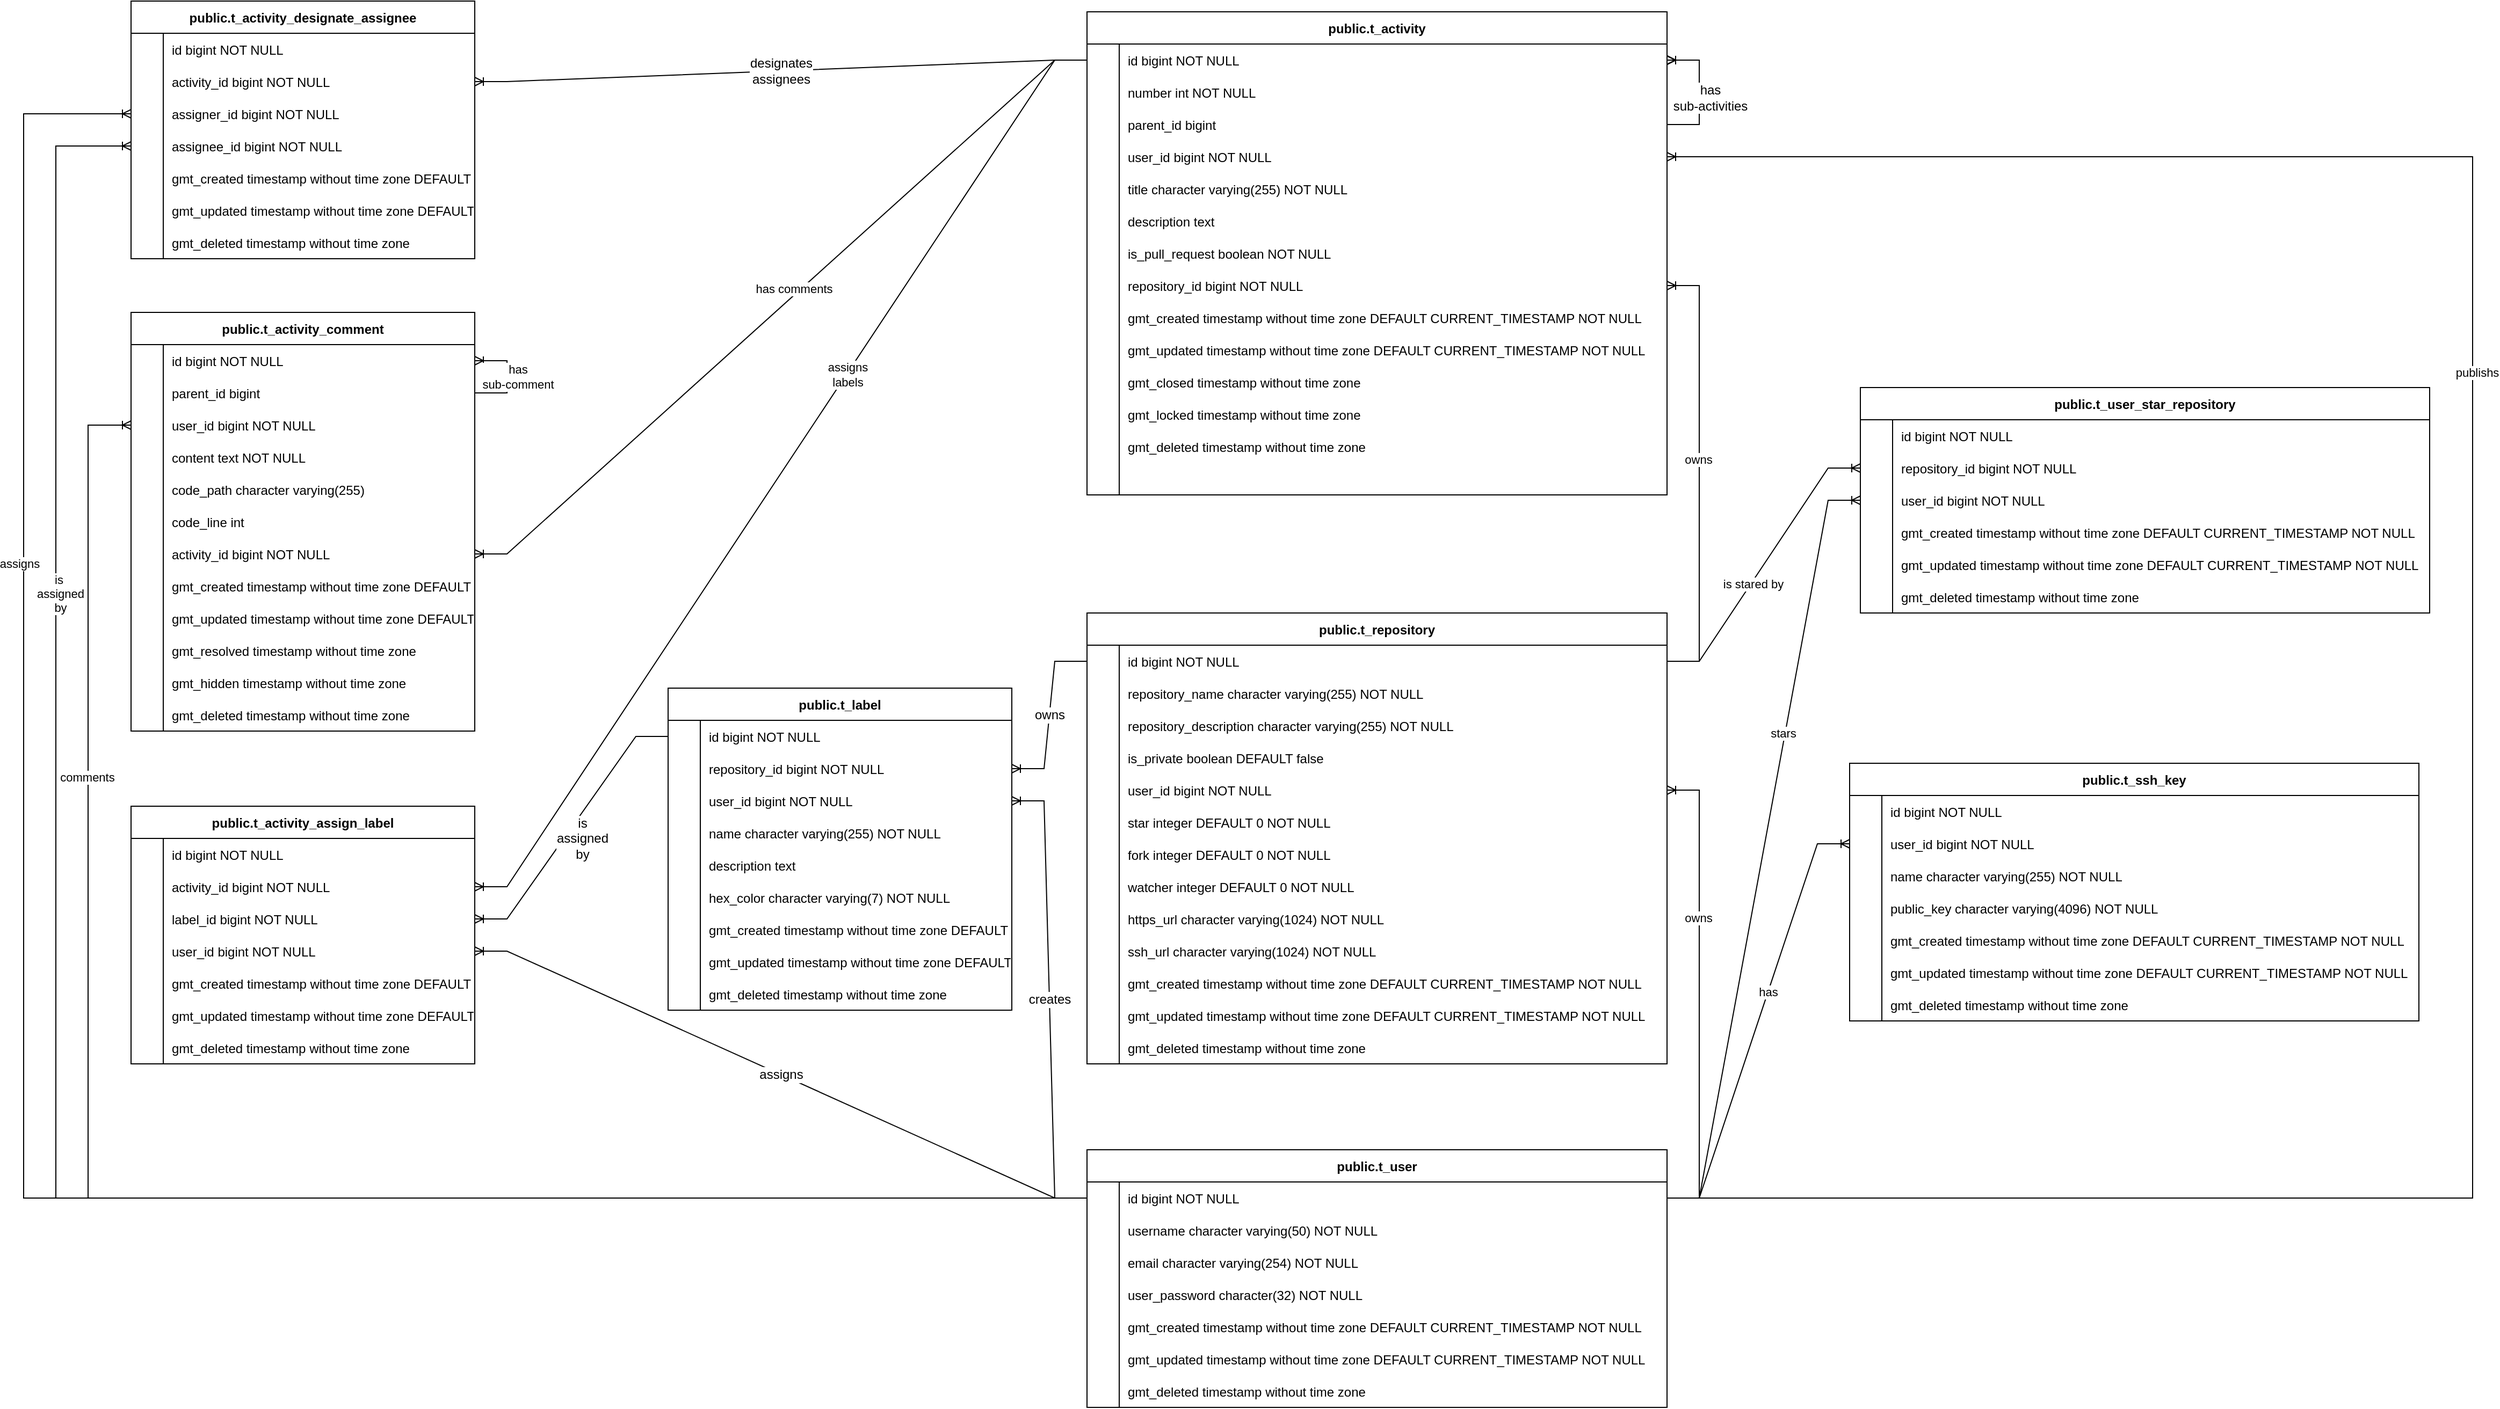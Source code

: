 <mxfile version="27.1.6">
  <diagram id="R2lEEEUBdFMjLlhIrx00" name="Page-1">
    <mxGraphModel dx="4879" dy="2365" grid="1" gridSize="10" guides="1" tooltips="1" connect="1" arrows="1" fold="1" page="1" pageScale="1" pageWidth="850" pageHeight="1100" background="#ffffff" math="0" shadow="0" extFonts="Permanent Marker^https://fonts.googleapis.com/css?family=Permanent+Marker">
      <root>
        <mxCell id="0" />
        <mxCell id="1" parent="0" />
        <mxCell id="0PpF6UTP1K3TljsQhA2--100" value="" style="edgeStyle=entityRelationEdgeStyle;fontSize=12;html=1;endArrow=ERoneToMany;rounded=0;" parent="1" source="6WugjG2xhQJgWSEuV__S-155" target="hnsxVxhHKBaWaV5SU5cd-20" edge="1">
          <mxGeometry width="100" height="100" relative="1" as="geometry">
            <mxPoint x="-370" y="-350" as="sourcePoint" />
            <mxPoint x="-369.667" y="115" as="targetPoint" />
          </mxGeometry>
        </mxCell>
        <mxCell id="TNfIRuHdyu7GkDiGS56R-14" value="owns" style="edgeLabel;html=1;align=center;verticalAlign=middle;resizable=0;points=[];" vertex="1" connectable="0" parent="0PpF6UTP1K3TljsQhA2--100">
          <mxGeometry x="0.325" y="1" relative="1" as="geometry">
            <mxPoint as="offset" />
          </mxGeometry>
        </mxCell>
        <mxCell id="6WugjG2xhQJgWSEuV__S-154" value="public.t_user" style="shape=table;startSize=30;container=1;collapsible=1;childLayout=tableLayout;fixedRows=1;rowLines=0;fontStyle=1;align=center;resizeLast=1;" parent="1" vertex="1">
          <mxGeometry x="-940" y="620" width="540" height="240" as="geometry" />
        </mxCell>
        <mxCell id="6WugjG2xhQJgWSEuV__S-155" value="" style="shape=tableRow;horizontal=0;startSize=0;swimlaneHead=0;swimlaneBody=0;fillColor=none;collapsible=0;dropTarget=0;points=[[0,0.5],[1,0.5]];portConstraint=eastwest;strokeColor=inherit;top=0;left=0;right=0;bottom=0;" parent="6WugjG2xhQJgWSEuV__S-154" vertex="1">
          <mxGeometry y="30" width="540" height="30" as="geometry" />
        </mxCell>
        <mxCell id="6WugjG2xhQJgWSEuV__S-156" value="" style="shape=partialRectangle;overflow=hidden;connectable=0;fillColor=none;strokeColor=inherit;top=0;left=0;bottom=0;right=0;" parent="6WugjG2xhQJgWSEuV__S-155" vertex="1">
          <mxGeometry width="30" height="30" as="geometry">
            <mxRectangle width="30" height="30" as="alternateBounds" />
          </mxGeometry>
        </mxCell>
        <mxCell id="6WugjG2xhQJgWSEuV__S-157" value="id bigint NOT NULL" style="shape=partialRectangle;overflow=hidden;connectable=0;fillColor=none;align=left;strokeColor=inherit;top=0;left=0;bottom=0;right=0;spacingLeft=6;" parent="6WugjG2xhQJgWSEuV__S-155" vertex="1">
          <mxGeometry x="30" width="510" height="30" as="geometry">
            <mxRectangle width="510" height="30" as="alternateBounds" />
          </mxGeometry>
        </mxCell>
        <mxCell id="6WugjG2xhQJgWSEuV__S-158" value="" style="shape=tableRow;horizontal=0;startSize=0;swimlaneHead=0;swimlaneBody=0;fillColor=none;collapsible=0;dropTarget=0;points=[[0,0.5],[1,0.5]];portConstraint=eastwest;strokeColor=inherit;top=0;left=0;right=0;bottom=0;" parent="6WugjG2xhQJgWSEuV__S-154" vertex="1">
          <mxGeometry y="60" width="540" height="30" as="geometry" />
        </mxCell>
        <mxCell id="6WugjG2xhQJgWSEuV__S-159" value="" style="shape=partialRectangle;overflow=hidden;connectable=0;fillColor=none;strokeColor=inherit;top=0;left=0;bottom=0;right=0;" parent="6WugjG2xhQJgWSEuV__S-158" vertex="1">
          <mxGeometry width="30" height="30" as="geometry">
            <mxRectangle width="30" height="30" as="alternateBounds" />
          </mxGeometry>
        </mxCell>
        <mxCell id="6WugjG2xhQJgWSEuV__S-160" value="username character varying(50) NOT NULL" style="shape=partialRectangle;overflow=hidden;connectable=0;fillColor=none;align=left;strokeColor=inherit;top=0;left=0;bottom=0;right=0;spacingLeft=6;" parent="6WugjG2xhQJgWSEuV__S-158" vertex="1">
          <mxGeometry x="30" width="510" height="30" as="geometry">
            <mxRectangle width="510" height="30" as="alternateBounds" />
          </mxGeometry>
        </mxCell>
        <mxCell id="6WugjG2xhQJgWSEuV__S-161" value="" style="shape=tableRow;horizontal=0;startSize=0;swimlaneHead=0;swimlaneBody=0;fillColor=none;collapsible=0;dropTarget=0;points=[[0,0.5],[1,0.5]];portConstraint=eastwest;strokeColor=inherit;top=0;left=0;right=0;bottom=0;" parent="6WugjG2xhQJgWSEuV__S-154" vertex="1">
          <mxGeometry y="90" width="540" height="30" as="geometry" />
        </mxCell>
        <mxCell id="6WugjG2xhQJgWSEuV__S-162" value="" style="shape=partialRectangle;overflow=hidden;connectable=0;fillColor=none;strokeColor=inherit;top=0;left=0;bottom=0;right=0;" parent="6WugjG2xhQJgWSEuV__S-161" vertex="1">
          <mxGeometry width="30" height="30" as="geometry">
            <mxRectangle width="30" height="30" as="alternateBounds" />
          </mxGeometry>
        </mxCell>
        <mxCell id="6WugjG2xhQJgWSEuV__S-163" value="email character varying(254) NOT NULL" style="shape=partialRectangle;overflow=hidden;connectable=0;fillColor=none;align=left;strokeColor=inherit;top=0;left=0;bottom=0;right=0;spacingLeft=6;" parent="6WugjG2xhQJgWSEuV__S-161" vertex="1">
          <mxGeometry x="30" width="510" height="30" as="geometry">
            <mxRectangle width="510" height="30" as="alternateBounds" />
          </mxGeometry>
        </mxCell>
        <mxCell id="6WugjG2xhQJgWSEuV__S-164" value="" style="shape=tableRow;horizontal=0;startSize=0;swimlaneHead=0;swimlaneBody=0;fillColor=none;collapsible=0;dropTarget=0;points=[[0,0.5],[1,0.5]];portConstraint=eastwest;strokeColor=inherit;top=0;left=0;right=0;bottom=0;" parent="6WugjG2xhQJgWSEuV__S-154" vertex="1">
          <mxGeometry y="120" width="540" height="30" as="geometry" />
        </mxCell>
        <mxCell id="6WugjG2xhQJgWSEuV__S-165" value="" style="shape=partialRectangle;overflow=hidden;connectable=0;fillColor=none;strokeColor=inherit;top=0;left=0;bottom=0;right=0;" parent="6WugjG2xhQJgWSEuV__S-164" vertex="1">
          <mxGeometry width="30" height="30" as="geometry">
            <mxRectangle width="30" height="30" as="alternateBounds" />
          </mxGeometry>
        </mxCell>
        <mxCell id="6WugjG2xhQJgWSEuV__S-166" value="user_password character(32) NOT NULL" style="shape=partialRectangle;overflow=hidden;connectable=0;fillColor=none;align=left;strokeColor=inherit;top=0;left=0;bottom=0;right=0;spacingLeft=6;" parent="6WugjG2xhQJgWSEuV__S-164" vertex="1">
          <mxGeometry x="30" width="510" height="30" as="geometry">
            <mxRectangle width="510" height="30" as="alternateBounds" />
          </mxGeometry>
        </mxCell>
        <mxCell id="6WugjG2xhQJgWSEuV__S-167" value="" style="shape=tableRow;horizontal=0;startSize=0;swimlaneHead=0;swimlaneBody=0;fillColor=none;collapsible=0;dropTarget=0;points=[[0,0.5],[1,0.5]];portConstraint=eastwest;strokeColor=inherit;top=0;left=0;right=0;bottom=0;" parent="6WugjG2xhQJgWSEuV__S-154" vertex="1">
          <mxGeometry y="150" width="540" height="30" as="geometry" />
        </mxCell>
        <mxCell id="6WugjG2xhQJgWSEuV__S-168" value="" style="shape=partialRectangle;overflow=hidden;connectable=0;fillColor=none;strokeColor=inherit;top=0;left=0;bottom=0;right=0;" parent="6WugjG2xhQJgWSEuV__S-167" vertex="1">
          <mxGeometry width="30" height="30" as="geometry">
            <mxRectangle width="30" height="30" as="alternateBounds" />
          </mxGeometry>
        </mxCell>
        <mxCell id="6WugjG2xhQJgWSEuV__S-169" value="gmt_created timestamp without time zone DEFAULT CURRENT_TIMESTAMP NOT NULL" style="shape=partialRectangle;overflow=hidden;connectable=0;fillColor=none;align=left;strokeColor=inherit;top=0;left=0;bottom=0;right=0;spacingLeft=6;" parent="6WugjG2xhQJgWSEuV__S-167" vertex="1">
          <mxGeometry x="30" width="510" height="30" as="geometry">
            <mxRectangle width="510" height="30" as="alternateBounds" />
          </mxGeometry>
        </mxCell>
        <mxCell id="6WugjG2xhQJgWSEuV__S-170" value="" style="shape=tableRow;horizontal=0;startSize=0;swimlaneHead=0;swimlaneBody=0;fillColor=none;collapsible=0;dropTarget=0;points=[[0,0.5],[1,0.5]];portConstraint=eastwest;strokeColor=inherit;top=0;left=0;right=0;bottom=0;" parent="6WugjG2xhQJgWSEuV__S-154" vertex="1">
          <mxGeometry y="180" width="540" height="30" as="geometry" />
        </mxCell>
        <mxCell id="6WugjG2xhQJgWSEuV__S-171" value="" style="shape=partialRectangle;overflow=hidden;connectable=0;fillColor=none;strokeColor=inherit;top=0;left=0;bottom=0;right=0;" parent="6WugjG2xhQJgWSEuV__S-170" vertex="1">
          <mxGeometry width="30" height="30" as="geometry">
            <mxRectangle width="30" height="30" as="alternateBounds" />
          </mxGeometry>
        </mxCell>
        <mxCell id="6WugjG2xhQJgWSEuV__S-172" value="gmt_updated timestamp without time zone DEFAULT CURRENT_TIMESTAMP NOT NULL" style="shape=partialRectangle;overflow=hidden;connectable=0;fillColor=none;align=left;strokeColor=inherit;top=0;left=0;bottom=0;right=0;spacingLeft=6;" parent="6WugjG2xhQJgWSEuV__S-170" vertex="1">
          <mxGeometry x="30" width="510" height="30" as="geometry">
            <mxRectangle width="510" height="30" as="alternateBounds" />
          </mxGeometry>
        </mxCell>
        <mxCell id="6WugjG2xhQJgWSEuV__S-173" value="" style="shape=tableRow;horizontal=0;startSize=0;swimlaneHead=0;swimlaneBody=0;fillColor=none;collapsible=0;dropTarget=0;points=[[0,0.5],[1,0.5]];portConstraint=eastwest;strokeColor=inherit;top=0;left=0;right=0;bottom=0;" parent="6WugjG2xhQJgWSEuV__S-154" vertex="1">
          <mxGeometry y="210" width="540" height="30" as="geometry" />
        </mxCell>
        <mxCell id="6WugjG2xhQJgWSEuV__S-174" value="" style="shape=partialRectangle;overflow=hidden;connectable=0;fillColor=none;strokeColor=inherit;top=0;left=0;bottom=0;right=0;" parent="6WugjG2xhQJgWSEuV__S-173" vertex="1">
          <mxGeometry width="30" height="30" as="geometry">
            <mxRectangle width="30" height="30" as="alternateBounds" />
          </mxGeometry>
        </mxCell>
        <mxCell id="6WugjG2xhQJgWSEuV__S-175" value="gmt_deleted timestamp without time zone" style="shape=partialRectangle;overflow=hidden;connectable=0;fillColor=none;align=left;strokeColor=inherit;top=0;left=0;bottom=0;right=0;spacingLeft=6;" parent="6WugjG2xhQJgWSEuV__S-173" vertex="1">
          <mxGeometry x="30" width="510" height="30" as="geometry">
            <mxRectangle width="510" height="30" as="alternateBounds" />
          </mxGeometry>
        </mxCell>
        <mxCell id="hnsxVxhHKBaWaV5SU5cd-7" value="public.t_repository" style="shape=table;startSize=30;container=1;collapsible=1;childLayout=tableLayout;fixedRows=1;rowLines=0;fontStyle=1;align=center;resizeLast=1;" parent="1" vertex="1">
          <mxGeometry x="-940" y="120" width="540" height="420" as="geometry" />
        </mxCell>
        <mxCell id="hnsxVxhHKBaWaV5SU5cd-8" value="" style="shape=tableRow;horizontal=0;startSize=0;swimlaneHead=0;swimlaneBody=0;fillColor=none;collapsible=0;dropTarget=0;points=[[0,0.5],[1,0.5]];portConstraint=eastwest;strokeColor=inherit;top=0;left=0;right=0;bottom=0;" parent="hnsxVxhHKBaWaV5SU5cd-7" vertex="1">
          <mxGeometry y="30" width="540" height="30" as="geometry" />
        </mxCell>
        <mxCell id="hnsxVxhHKBaWaV5SU5cd-9" value="" style="shape=partialRectangle;overflow=hidden;connectable=0;fillColor=none;strokeColor=inherit;top=0;left=0;bottom=0;right=0;" parent="hnsxVxhHKBaWaV5SU5cd-8" vertex="1">
          <mxGeometry width="30" height="30" as="geometry">
            <mxRectangle width="30" height="30" as="alternateBounds" />
          </mxGeometry>
        </mxCell>
        <mxCell id="hnsxVxhHKBaWaV5SU5cd-10" value="id bigint NOT NULL" style="shape=partialRectangle;overflow=hidden;connectable=0;fillColor=none;align=left;strokeColor=inherit;top=0;left=0;bottom=0;right=0;spacingLeft=6;" parent="hnsxVxhHKBaWaV5SU5cd-8" vertex="1">
          <mxGeometry x="30" width="510" height="30" as="geometry">
            <mxRectangle width="510" height="30" as="alternateBounds" />
          </mxGeometry>
        </mxCell>
        <mxCell id="hnsxVxhHKBaWaV5SU5cd-11" value="" style="shape=tableRow;horizontal=0;startSize=0;swimlaneHead=0;swimlaneBody=0;fillColor=none;collapsible=0;dropTarget=0;points=[[0,0.5],[1,0.5]];portConstraint=eastwest;strokeColor=inherit;top=0;left=0;right=0;bottom=0;" parent="hnsxVxhHKBaWaV5SU5cd-7" vertex="1">
          <mxGeometry y="60" width="540" height="30" as="geometry" />
        </mxCell>
        <mxCell id="hnsxVxhHKBaWaV5SU5cd-12" value="" style="shape=partialRectangle;overflow=hidden;connectable=0;fillColor=none;strokeColor=inherit;top=0;left=0;bottom=0;right=0;" parent="hnsxVxhHKBaWaV5SU5cd-11" vertex="1">
          <mxGeometry width="30" height="30" as="geometry">
            <mxRectangle width="30" height="30" as="alternateBounds" />
          </mxGeometry>
        </mxCell>
        <mxCell id="hnsxVxhHKBaWaV5SU5cd-13" value="repository_name character varying(255) NOT NULL" style="shape=partialRectangle;overflow=hidden;connectable=0;fillColor=none;align=left;strokeColor=inherit;top=0;left=0;bottom=0;right=0;spacingLeft=6;" parent="hnsxVxhHKBaWaV5SU5cd-11" vertex="1">
          <mxGeometry x="30" width="510" height="30" as="geometry">
            <mxRectangle width="510" height="30" as="alternateBounds" />
          </mxGeometry>
        </mxCell>
        <mxCell id="hnsxVxhHKBaWaV5SU5cd-14" value="" style="shape=tableRow;horizontal=0;startSize=0;swimlaneHead=0;swimlaneBody=0;fillColor=none;collapsible=0;dropTarget=0;points=[[0,0.5],[1,0.5]];portConstraint=eastwest;strokeColor=inherit;top=0;left=0;right=0;bottom=0;" parent="hnsxVxhHKBaWaV5SU5cd-7" vertex="1">
          <mxGeometry y="90" width="540" height="30" as="geometry" />
        </mxCell>
        <mxCell id="hnsxVxhHKBaWaV5SU5cd-15" value="" style="shape=partialRectangle;overflow=hidden;connectable=0;fillColor=none;strokeColor=inherit;top=0;left=0;bottom=0;right=0;" parent="hnsxVxhHKBaWaV5SU5cd-14" vertex="1">
          <mxGeometry width="30" height="30" as="geometry">
            <mxRectangle width="30" height="30" as="alternateBounds" />
          </mxGeometry>
        </mxCell>
        <mxCell id="hnsxVxhHKBaWaV5SU5cd-16" value="repository_description character varying(255) NOT NULL" style="shape=partialRectangle;overflow=hidden;connectable=0;fillColor=none;align=left;strokeColor=inherit;top=0;left=0;bottom=0;right=0;spacingLeft=6;" parent="hnsxVxhHKBaWaV5SU5cd-14" vertex="1">
          <mxGeometry x="30" width="510" height="30" as="geometry">
            <mxRectangle width="510" height="30" as="alternateBounds" />
          </mxGeometry>
        </mxCell>
        <mxCell id="hnsxVxhHKBaWaV5SU5cd-17" value="" style="shape=tableRow;horizontal=0;startSize=0;swimlaneHead=0;swimlaneBody=0;fillColor=none;collapsible=0;dropTarget=0;points=[[0,0.5],[1,0.5]];portConstraint=eastwest;strokeColor=inherit;top=0;left=0;right=0;bottom=0;" parent="hnsxVxhHKBaWaV5SU5cd-7" vertex="1">
          <mxGeometry y="120" width="540" height="30" as="geometry" />
        </mxCell>
        <mxCell id="hnsxVxhHKBaWaV5SU5cd-18" value="" style="shape=partialRectangle;overflow=hidden;connectable=0;fillColor=none;strokeColor=inherit;top=0;left=0;bottom=0;right=0;" parent="hnsxVxhHKBaWaV5SU5cd-17" vertex="1">
          <mxGeometry width="30" height="30" as="geometry">
            <mxRectangle width="30" height="30" as="alternateBounds" />
          </mxGeometry>
        </mxCell>
        <mxCell id="hnsxVxhHKBaWaV5SU5cd-19" value="is_private boolean DEFAULT false" style="shape=partialRectangle;overflow=hidden;connectable=0;fillColor=none;align=left;strokeColor=inherit;top=0;left=0;bottom=0;right=0;spacingLeft=6;" parent="hnsxVxhHKBaWaV5SU5cd-17" vertex="1">
          <mxGeometry x="30" width="510" height="30" as="geometry">
            <mxRectangle width="510" height="30" as="alternateBounds" />
          </mxGeometry>
        </mxCell>
        <mxCell id="hnsxVxhHKBaWaV5SU5cd-20" value="" style="shape=tableRow;horizontal=0;startSize=0;swimlaneHead=0;swimlaneBody=0;fillColor=none;collapsible=0;dropTarget=0;points=[[0,0.5],[1,0.5]];portConstraint=eastwest;strokeColor=inherit;top=0;left=0;right=0;bottom=0;" parent="hnsxVxhHKBaWaV5SU5cd-7" vertex="1">
          <mxGeometry y="150" width="540" height="30" as="geometry" />
        </mxCell>
        <mxCell id="hnsxVxhHKBaWaV5SU5cd-21" value="" style="shape=partialRectangle;overflow=hidden;connectable=0;fillColor=none;strokeColor=inherit;top=0;left=0;bottom=0;right=0;" parent="hnsxVxhHKBaWaV5SU5cd-20" vertex="1">
          <mxGeometry width="30" height="30" as="geometry">
            <mxRectangle width="30" height="30" as="alternateBounds" />
          </mxGeometry>
        </mxCell>
        <mxCell id="hnsxVxhHKBaWaV5SU5cd-22" value="user_id bigint NOT NULL" style="shape=partialRectangle;overflow=hidden;connectable=0;fillColor=none;align=left;strokeColor=inherit;top=0;left=0;bottom=0;right=0;spacingLeft=6;" parent="hnsxVxhHKBaWaV5SU5cd-20" vertex="1">
          <mxGeometry x="30" width="510" height="30" as="geometry">
            <mxRectangle width="510" height="30" as="alternateBounds" />
          </mxGeometry>
        </mxCell>
        <mxCell id="hnsxVxhHKBaWaV5SU5cd-23" value="" style="shape=tableRow;horizontal=0;startSize=0;swimlaneHead=0;swimlaneBody=0;fillColor=none;collapsible=0;dropTarget=0;points=[[0,0.5],[1,0.5]];portConstraint=eastwest;strokeColor=inherit;top=0;left=0;right=0;bottom=0;" parent="hnsxVxhHKBaWaV5SU5cd-7" vertex="1">
          <mxGeometry y="180" width="540" height="30" as="geometry" />
        </mxCell>
        <mxCell id="hnsxVxhHKBaWaV5SU5cd-24" value="" style="shape=partialRectangle;overflow=hidden;connectable=0;fillColor=none;strokeColor=inherit;top=0;left=0;bottom=0;right=0;" parent="hnsxVxhHKBaWaV5SU5cd-23" vertex="1">
          <mxGeometry width="30" height="30" as="geometry">
            <mxRectangle width="30" height="30" as="alternateBounds" />
          </mxGeometry>
        </mxCell>
        <mxCell id="hnsxVxhHKBaWaV5SU5cd-25" value="star integer DEFAULT 0 NOT NULL" style="shape=partialRectangle;overflow=hidden;connectable=0;fillColor=none;align=left;strokeColor=inherit;top=0;left=0;bottom=0;right=0;spacingLeft=6;" parent="hnsxVxhHKBaWaV5SU5cd-23" vertex="1">
          <mxGeometry x="30" width="510" height="30" as="geometry">
            <mxRectangle width="510" height="30" as="alternateBounds" />
          </mxGeometry>
        </mxCell>
        <mxCell id="hnsxVxhHKBaWaV5SU5cd-26" value="" style="shape=tableRow;horizontal=0;startSize=0;swimlaneHead=0;swimlaneBody=0;fillColor=none;collapsible=0;dropTarget=0;points=[[0,0.5],[1,0.5]];portConstraint=eastwest;strokeColor=inherit;top=0;left=0;right=0;bottom=0;" parent="hnsxVxhHKBaWaV5SU5cd-7" vertex="1">
          <mxGeometry y="210" width="540" height="30" as="geometry" />
        </mxCell>
        <mxCell id="hnsxVxhHKBaWaV5SU5cd-27" value="" style="shape=partialRectangle;overflow=hidden;connectable=0;fillColor=none;strokeColor=inherit;top=0;left=0;bottom=0;right=0;" parent="hnsxVxhHKBaWaV5SU5cd-26" vertex="1">
          <mxGeometry width="30" height="30" as="geometry">
            <mxRectangle width="30" height="30" as="alternateBounds" />
          </mxGeometry>
        </mxCell>
        <mxCell id="hnsxVxhHKBaWaV5SU5cd-28" value="fork integer DEFAULT 0 NOT NULL" style="shape=partialRectangle;overflow=hidden;connectable=0;fillColor=none;align=left;strokeColor=inherit;top=0;left=0;bottom=0;right=0;spacingLeft=6;" parent="hnsxVxhHKBaWaV5SU5cd-26" vertex="1">
          <mxGeometry x="30" width="510" height="30" as="geometry">
            <mxRectangle width="510" height="30" as="alternateBounds" />
          </mxGeometry>
        </mxCell>
        <mxCell id="hnsxVxhHKBaWaV5SU5cd-29" value="" style="shape=tableRow;horizontal=0;startSize=0;swimlaneHead=0;swimlaneBody=0;fillColor=none;collapsible=0;dropTarget=0;points=[[0,0.5],[1,0.5]];portConstraint=eastwest;strokeColor=inherit;top=0;left=0;right=0;bottom=0;" parent="hnsxVxhHKBaWaV5SU5cd-7" vertex="1">
          <mxGeometry y="240" width="540" height="30" as="geometry" />
        </mxCell>
        <mxCell id="hnsxVxhHKBaWaV5SU5cd-30" value="" style="shape=partialRectangle;overflow=hidden;connectable=0;fillColor=none;strokeColor=inherit;top=0;left=0;bottom=0;right=0;" parent="hnsxVxhHKBaWaV5SU5cd-29" vertex="1">
          <mxGeometry width="30" height="30" as="geometry">
            <mxRectangle width="30" height="30" as="alternateBounds" />
          </mxGeometry>
        </mxCell>
        <mxCell id="hnsxVxhHKBaWaV5SU5cd-31" value="watcher integer DEFAULT 0 NOT NULL" style="shape=partialRectangle;overflow=hidden;connectable=0;fillColor=none;align=left;strokeColor=inherit;top=0;left=0;bottom=0;right=0;spacingLeft=6;" parent="hnsxVxhHKBaWaV5SU5cd-29" vertex="1">
          <mxGeometry x="30" width="510" height="30" as="geometry">
            <mxRectangle width="510" height="30" as="alternateBounds" />
          </mxGeometry>
        </mxCell>
        <mxCell id="hnsxVxhHKBaWaV5SU5cd-32" value="" style="shape=tableRow;horizontal=0;startSize=0;swimlaneHead=0;swimlaneBody=0;fillColor=none;collapsible=0;dropTarget=0;points=[[0,0.5],[1,0.5]];portConstraint=eastwest;strokeColor=inherit;top=0;left=0;right=0;bottom=0;" parent="hnsxVxhHKBaWaV5SU5cd-7" vertex="1">
          <mxGeometry y="270" width="540" height="30" as="geometry" />
        </mxCell>
        <mxCell id="hnsxVxhHKBaWaV5SU5cd-33" value="" style="shape=partialRectangle;overflow=hidden;connectable=0;fillColor=none;strokeColor=inherit;top=0;left=0;bottom=0;right=0;" parent="hnsxVxhHKBaWaV5SU5cd-32" vertex="1">
          <mxGeometry width="30" height="30" as="geometry">
            <mxRectangle width="30" height="30" as="alternateBounds" />
          </mxGeometry>
        </mxCell>
        <mxCell id="hnsxVxhHKBaWaV5SU5cd-34" value="https_url character varying(1024) NOT NULL" style="shape=partialRectangle;overflow=hidden;connectable=0;fillColor=none;align=left;strokeColor=inherit;top=0;left=0;bottom=0;right=0;spacingLeft=6;" parent="hnsxVxhHKBaWaV5SU5cd-32" vertex="1">
          <mxGeometry x="30" width="510" height="30" as="geometry">
            <mxRectangle width="510" height="30" as="alternateBounds" />
          </mxGeometry>
        </mxCell>
        <mxCell id="hnsxVxhHKBaWaV5SU5cd-35" value="" style="shape=tableRow;horizontal=0;startSize=0;swimlaneHead=0;swimlaneBody=0;fillColor=none;collapsible=0;dropTarget=0;points=[[0,0.5],[1,0.5]];portConstraint=eastwest;strokeColor=inherit;top=0;left=0;right=0;bottom=0;" parent="hnsxVxhHKBaWaV5SU5cd-7" vertex="1">
          <mxGeometry y="300" width="540" height="30" as="geometry" />
        </mxCell>
        <mxCell id="hnsxVxhHKBaWaV5SU5cd-36" value="" style="shape=partialRectangle;overflow=hidden;connectable=0;fillColor=none;strokeColor=inherit;top=0;left=0;bottom=0;right=0;" parent="hnsxVxhHKBaWaV5SU5cd-35" vertex="1">
          <mxGeometry width="30" height="30" as="geometry">
            <mxRectangle width="30" height="30" as="alternateBounds" />
          </mxGeometry>
        </mxCell>
        <mxCell id="hnsxVxhHKBaWaV5SU5cd-37" value="ssh_url character varying(1024) NOT NULL" style="shape=partialRectangle;overflow=hidden;connectable=0;fillColor=none;align=left;strokeColor=inherit;top=0;left=0;bottom=0;right=0;spacingLeft=6;" parent="hnsxVxhHKBaWaV5SU5cd-35" vertex="1">
          <mxGeometry x="30" width="510" height="30" as="geometry">
            <mxRectangle width="510" height="30" as="alternateBounds" />
          </mxGeometry>
        </mxCell>
        <mxCell id="hnsxVxhHKBaWaV5SU5cd-38" value="" style="shape=tableRow;horizontal=0;startSize=0;swimlaneHead=0;swimlaneBody=0;fillColor=none;collapsible=0;dropTarget=0;points=[[0,0.5],[1,0.5]];portConstraint=eastwest;strokeColor=inherit;top=0;left=0;right=0;bottom=0;" parent="hnsxVxhHKBaWaV5SU5cd-7" vertex="1">
          <mxGeometry y="330" width="540" height="30" as="geometry" />
        </mxCell>
        <mxCell id="hnsxVxhHKBaWaV5SU5cd-39" value="" style="shape=partialRectangle;overflow=hidden;connectable=0;fillColor=none;strokeColor=inherit;top=0;left=0;bottom=0;right=0;" parent="hnsxVxhHKBaWaV5SU5cd-38" vertex="1">
          <mxGeometry width="30" height="30" as="geometry">
            <mxRectangle width="30" height="30" as="alternateBounds" />
          </mxGeometry>
        </mxCell>
        <mxCell id="hnsxVxhHKBaWaV5SU5cd-40" value="gmt_created timestamp without time zone DEFAULT CURRENT_TIMESTAMP NOT NULL" style="shape=partialRectangle;overflow=hidden;connectable=0;fillColor=none;align=left;strokeColor=inherit;top=0;left=0;bottom=0;right=0;spacingLeft=6;" parent="hnsxVxhHKBaWaV5SU5cd-38" vertex="1">
          <mxGeometry x="30" width="510" height="30" as="geometry">
            <mxRectangle width="510" height="30" as="alternateBounds" />
          </mxGeometry>
        </mxCell>
        <mxCell id="hnsxVxhHKBaWaV5SU5cd-41" value="" style="shape=tableRow;horizontal=0;startSize=0;swimlaneHead=0;swimlaneBody=0;fillColor=none;collapsible=0;dropTarget=0;points=[[0,0.5],[1,0.5]];portConstraint=eastwest;strokeColor=inherit;top=0;left=0;right=0;bottom=0;" parent="hnsxVxhHKBaWaV5SU5cd-7" vertex="1">
          <mxGeometry y="360" width="540" height="30" as="geometry" />
        </mxCell>
        <mxCell id="hnsxVxhHKBaWaV5SU5cd-42" value="" style="shape=partialRectangle;overflow=hidden;connectable=0;fillColor=none;strokeColor=inherit;top=0;left=0;bottom=0;right=0;" parent="hnsxVxhHKBaWaV5SU5cd-41" vertex="1">
          <mxGeometry width="30" height="30" as="geometry">
            <mxRectangle width="30" height="30" as="alternateBounds" />
          </mxGeometry>
        </mxCell>
        <mxCell id="hnsxVxhHKBaWaV5SU5cd-43" value="gmt_updated timestamp without time zone DEFAULT CURRENT_TIMESTAMP NOT NULL" style="shape=partialRectangle;overflow=hidden;connectable=0;fillColor=none;align=left;strokeColor=inherit;top=0;left=0;bottom=0;right=0;spacingLeft=6;" parent="hnsxVxhHKBaWaV5SU5cd-41" vertex="1">
          <mxGeometry x="30" width="510" height="30" as="geometry">
            <mxRectangle width="510" height="30" as="alternateBounds" />
          </mxGeometry>
        </mxCell>
        <mxCell id="hnsxVxhHKBaWaV5SU5cd-44" value="" style="shape=tableRow;horizontal=0;startSize=0;swimlaneHead=0;swimlaneBody=0;fillColor=none;collapsible=0;dropTarget=0;points=[[0,0.5],[1,0.5]];portConstraint=eastwest;strokeColor=inherit;top=0;left=0;right=0;bottom=0;" parent="hnsxVxhHKBaWaV5SU5cd-7" vertex="1">
          <mxGeometry y="390" width="540" height="30" as="geometry" />
        </mxCell>
        <mxCell id="hnsxVxhHKBaWaV5SU5cd-45" value="" style="shape=partialRectangle;overflow=hidden;connectable=0;fillColor=none;strokeColor=inherit;top=0;left=0;bottom=0;right=0;" parent="hnsxVxhHKBaWaV5SU5cd-44" vertex="1">
          <mxGeometry width="30" height="30" as="geometry">
            <mxRectangle width="30" height="30" as="alternateBounds" />
          </mxGeometry>
        </mxCell>
        <mxCell id="hnsxVxhHKBaWaV5SU5cd-46" value="gmt_deleted timestamp without time zone" style="shape=partialRectangle;overflow=hidden;connectable=0;fillColor=none;align=left;strokeColor=inherit;top=0;left=0;bottom=0;right=0;spacingLeft=6;" parent="hnsxVxhHKBaWaV5SU5cd-44" vertex="1">
          <mxGeometry x="30" width="510" height="30" as="geometry">
            <mxRectangle width="510" height="30" as="alternateBounds" />
          </mxGeometry>
        </mxCell>
        <mxCell id="xuACOumzrtyoKZUtiDbW-20" value="" style="edgeStyle=entityRelationEdgeStyle;fontSize=12;html=1;endArrow=none;startArrow=ERoneToMany;rounded=0;startFill=0;exitX=0;exitY=0.5;exitDx=0;exitDy=0;" parent="1" source="xuACOumzrtyoKZUtiDbW-8" target="6WugjG2xhQJgWSEuV__S-155" edge="1">
          <mxGeometry width="100" height="100" relative="1" as="geometry">
            <mxPoint x="-930" y="870" as="sourcePoint" />
            <mxPoint x="-830" y="770" as="targetPoint" />
          </mxGeometry>
        </mxCell>
        <mxCell id="TNfIRuHdyu7GkDiGS56R-17" value="stars" style="edgeLabel;html=1;align=center;verticalAlign=middle;resizable=0;points=[];" vertex="1" connectable="0" parent="xuACOumzrtyoKZUtiDbW-20">
          <mxGeometry x="-0.304" y="-2" relative="1" as="geometry">
            <mxPoint as="offset" />
          </mxGeometry>
        </mxCell>
        <mxCell id="xuACOumzrtyoKZUtiDbW-21" value="" style="edgeStyle=entityRelationEdgeStyle;fontSize=12;html=1;endArrow=ERoneToMany;startArrow=none;rounded=0;startFill=0;entryX=0;entryY=0.5;entryDx=0;entryDy=0;" parent="1" source="hnsxVxhHKBaWaV5SU5cd-8" target="xuACOumzrtyoKZUtiDbW-5" edge="1">
          <mxGeometry width="100" height="100" relative="1" as="geometry">
            <mxPoint x="-670" y="790" as="sourcePoint" />
            <mxPoint x="-550" y="480" as="targetPoint" />
          </mxGeometry>
        </mxCell>
        <mxCell id="TNfIRuHdyu7GkDiGS56R-15" value="is stared by" style="edgeLabel;html=1;align=center;verticalAlign=middle;resizable=0;points=[];" vertex="1" connectable="0" parent="xuACOumzrtyoKZUtiDbW-21">
          <mxGeometry x="-0.142" y="-1" relative="1" as="geometry">
            <mxPoint y="1" as="offset" />
          </mxGeometry>
        </mxCell>
        <mxCell id="g3cTPtyoxiStfmRMTbJ5-1" value="public.t_ssh_key" style="shape=table;startSize=30;container=1;collapsible=1;childLayout=tableLayout;fixedRows=1;rowLines=0;fontStyle=1;align=center;resizeLast=1;" parent="1" vertex="1">
          <mxGeometry x="-230" y="260" width="530" height="240" as="geometry" />
        </mxCell>
        <mxCell id="g3cTPtyoxiStfmRMTbJ5-2" value="" style="shape=tableRow;horizontal=0;startSize=0;swimlaneHead=0;swimlaneBody=0;fillColor=none;collapsible=0;dropTarget=0;points=[[0,0.5],[1,0.5]];portConstraint=eastwest;strokeColor=inherit;top=0;left=0;right=0;bottom=0;" parent="g3cTPtyoxiStfmRMTbJ5-1" vertex="1">
          <mxGeometry y="30" width="530" height="30" as="geometry" />
        </mxCell>
        <mxCell id="g3cTPtyoxiStfmRMTbJ5-3" value="" style="shape=partialRectangle;overflow=hidden;connectable=0;fillColor=none;strokeColor=inherit;top=0;left=0;bottom=0;right=0;" parent="g3cTPtyoxiStfmRMTbJ5-2" vertex="1">
          <mxGeometry width="30" height="30" as="geometry">
            <mxRectangle width="30" height="30" as="alternateBounds" />
          </mxGeometry>
        </mxCell>
        <mxCell id="g3cTPtyoxiStfmRMTbJ5-4" value="id bigint NOT NULL" style="shape=partialRectangle;overflow=hidden;connectable=0;fillColor=none;align=left;strokeColor=inherit;top=0;left=0;bottom=0;right=0;spacingLeft=6;" parent="g3cTPtyoxiStfmRMTbJ5-2" vertex="1">
          <mxGeometry x="30" width="500" height="30" as="geometry">
            <mxRectangle width="500" height="30" as="alternateBounds" />
          </mxGeometry>
        </mxCell>
        <mxCell id="g3cTPtyoxiStfmRMTbJ5-5" value="" style="shape=tableRow;horizontal=0;startSize=0;swimlaneHead=0;swimlaneBody=0;fillColor=none;collapsible=0;dropTarget=0;points=[[0,0.5],[1,0.5]];portConstraint=eastwest;strokeColor=inherit;top=0;left=0;right=0;bottom=0;" parent="g3cTPtyoxiStfmRMTbJ5-1" vertex="1">
          <mxGeometry y="60" width="530" height="30" as="geometry" />
        </mxCell>
        <mxCell id="g3cTPtyoxiStfmRMTbJ5-6" value="" style="shape=partialRectangle;overflow=hidden;connectable=0;fillColor=none;strokeColor=inherit;top=0;left=0;bottom=0;right=0;" parent="g3cTPtyoxiStfmRMTbJ5-5" vertex="1">
          <mxGeometry width="30" height="30" as="geometry">
            <mxRectangle width="30" height="30" as="alternateBounds" />
          </mxGeometry>
        </mxCell>
        <mxCell id="g3cTPtyoxiStfmRMTbJ5-7" value="user_id bigint NOT NULL" style="shape=partialRectangle;overflow=hidden;connectable=0;fillColor=none;align=left;strokeColor=inherit;top=0;left=0;bottom=0;right=0;spacingLeft=6;" parent="g3cTPtyoxiStfmRMTbJ5-5" vertex="1">
          <mxGeometry x="30" width="500" height="30" as="geometry">
            <mxRectangle width="500" height="30" as="alternateBounds" />
          </mxGeometry>
        </mxCell>
        <mxCell id="g3cTPtyoxiStfmRMTbJ5-8" value="" style="shape=tableRow;horizontal=0;startSize=0;swimlaneHead=0;swimlaneBody=0;fillColor=none;collapsible=0;dropTarget=0;points=[[0,0.5],[1,0.5]];portConstraint=eastwest;strokeColor=inherit;top=0;left=0;right=0;bottom=0;" parent="g3cTPtyoxiStfmRMTbJ5-1" vertex="1">
          <mxGeometry y="90" width="530" height="30" as="geometry" />
        </mxCell>
        <mxCell id="g3cTPtyoxiStfmRMTbJ5-9" value="" style="shape=partialRectangle;overflow=hidden;connectable=0;fillColor=none;strokeColor=inherit;top=0;left=0;bottom=0;right=0;" parent="g3cTPtyoxiStfmRMTbJ5-8" vertex="1">
          <mxGeometry width="30" height="30" as="geometry">
            <mxRectangle width="30" height="30" as="alternateBounds" />
          </mxGeometry>
        </mxCell>
        <mxCell id="g3cTPtyoxiStfmRMTbJ5-10" value="name character varying(255) NOT NULL" style="shape=partialRectangle;overflow=hidden;connectable=0;fillColor=none;align=left;strokeColor=inherit;top=0;left=0;bottom=0;right=0;spacingLeft=6;" parent="g3cTPtyoxiStfmRMTbJ5-8" vertex="1">
          <mxGeometry x="30" width="500" height="30" as="geometry">
            <mxRectangle width="500" height="30" as="alternateBounds" />
          </mxGeometry>
        </mxCell>
        <mxCell id="g3cTPtyoxiStfmRMTbJ5-11" value="" style="shape=tableRow;horizontal=0;startSize=0;swimlaneHead=0;swimlaneBody=0;fillColor=none;collapsible=0;dropTarget=0;points=[[0,0.5],[1,0.5]];portConstraint=eastwest;strokeColor=inherit;top=0;left=0;right=0;bottom=0;" parent="g3cTPtyoxiStfmRMTbJ5-1" vertex="1">
          <mxGeometry y="120" width="530" height="30" as="geometry" />
        </mxCell>
        <mxCell id="g3cTPtyoxiStfmRMTbJ5-12" value="" style="shape=partialRectangle;overflow=hidden;connectable=0;fillColor=none;strokeColor=inherit;top=0;left=0;bottom=0;right=0;" parent="g3cTPtyoxiStfmRMTbJ5-11" vertex="1">
          <mxGeometry width="30" height="30" as="geometry">
            <mxRectangle width="30" height="30" as="alternateBounds" />
          </mxGeometry>
        </mxCell>
        <mxCell id="g3cTPtyoxiStfmRMTbJ5-13" value="public_key character varying(4096) NOT NULL" style="shape=partialRectangle;overflow=hidden;connectable=0;fillColor=none;align=left;strokeColor=inherit;top=0;left=0;bottom=0;right=0;spacingLeft=6;" parent="g3cTPtyoxiStfmRMTbJ5-11" vertex="1">
          <mxGeometry x="30" width="500" height="30" as="geometry">
            <mxRectangle width="500" height="30" as="alternateBounds" />
          </mxGeometry>
        </mxCell>
        <mxCell id="g3cTPtyoxiStfmRMTbJ5-14" value="" style="shape=tableRow;horizontal=0;startSize=0;swimlaneHead=0;swimlaneBody=0;fillColor=none;collapsible=0;dropTarget=0;points=[[0,0.5],[1,0.5]];portConstraint=eastwest;strokeColor=inherit;top=0;left=0;right=0;bottom=0;" parent="g3cTPtyoxiStfmRMTbJ5-1" vertex="1">
          <mxGeometry y="150" width="530" height="30" as="geometry" />
        </mxCell>
        <mxCell id="g3cTPtyoxiStfmRMTbJ5-15" value="" style="shape=partialRectangle;overflow=hidden;connectable=0;fillColor=none;strokeColor=inherit;top=0;left=0;bottom=0;right=0;" parent="g3cTPtyoxiStfmRMTbJ5-14" vertex="1">
          <mxGeometry width="30" height="30" as="geometry">
            <mxRectangle width="30" height="30" as="alternateBounds" />
          </mxGeometry>
        </mxCell>
        <mxCell id="g3cTPtyoxiStfmRMTbJ5-16" value="gmt_created timestamp without time zone DEFAULT CURRENT_TIMESTAMP NOT NULL" style="shape=partialRectangle;overflow=hidden;connectable=0;fillColor=none;align=left;strokeColor=inherit;top=0;left=0;bottom=0;right=0;spacingLeft=6;" parent="g3cTPtyoxiStfmRMTbJ5-14" vertex="1">
          <mxGeometry x="30" width="500" height="30" as="geometry">
            <mxRectangle width="500" height="30" as="alternateBounds" />
          </mxGeometry>
        </mxCell>
        <mxCell id="g3cTPtyoxiStfmRMTbJ5-17" value="" style="shape=tableRow;horizontal=0;startSize=0;swimlaneHead=0;swimlaneBody=0;fillColor=none;collapsible=0;dropTarget=0;points=[[0,0.5],[1,0.5]];portConstraint=eastwest;strokeColor=inherit;top=0;left=0;right=0;bottom=0;" parent="g3cTPtyoxiStfmRMTbJ5-1" vertex="1">
          <mxGeometry y="180" width="530" height="30" as="geometry" />
        </mxCell>
        <mxCell id="g3cTPtyoxiStfmRMTbJ5-18" value="" style="shape=partialRectangle;overflow=hidden;connectable=0;fillColor=none;strokeColor=inherit;top=0;left=0;bottom=0;right=0;" parent="g3cTPtyoxiStfmRMTbJ5-17" vertex="1">
          <mxGeometry width="30" height="30" as="geometry">
            <mxRectangle width="30" height="30" as="alternateBounds" />
          </mxGeometry>
        </mxCell>
        <mxCell id="g3cTPtyoxiStfmRMTbJ5-19" value="gmt_updated timestamp without time zone DEFAULT CURRENT_TIMESTAMP NOT NULL" style="shape=partialRectangle;overflow=hidden;connectable=0;fillColor=none;align=left;strokeColor=inherit;top=0;left=0;bottom=0;right=0;spacingLeft=6;" parent="g3cTPtyoxiStfmRMTbJ5-17" vertex="1">
          <mxGeometry x="30" width="500" height="30" as="geometry">
            <mxRectangle width="500" height="30" as="alternateBounds" />
          </mxGeometry>
        </mxCell>
        <mxCell id="g3cTPtyoxiStfmRMTbJ5-20" value="" style="shape=tableRow;horizontal=0;startSize=0;swimlaneHead=0;swimlaneBody=0;fillColor=none;collapsible=0;dropTarget=0;points=[[0,0.5],[1,0.5]];portConstraint=eastwest;strokeColor=inherit;top=0;left=0;right=0;bottom=0;" parent="g3cTPtyoxiStfmRMTbJ5-1" vertex="1">
          <mxGeometry y="210" width="530" height="30" as="geometry" />
        </mxCell>
        <mxCell id="g3cTPtyoxiStfmRMTbJ5-21" value="" style="shape=partialRectangle;overflow=hidden;connectable=0;fillColor=none;strokeColor=inherit;top=0;left=0;bottom=0;right=0;" parent="g3cTPtyoxiStfmRMTbJ5-20" vertex="1">
          <mxGeometry width="30" height="30" as="geometry">
            <mxRectangle width="30" height="30" as="alternateBounds" />
          </mxGeometry>
        </mxCell>
        <mxCell id="g3cTPtyoxiStfmRMTbJ5-22" value="gmt_deleted timestamp without time zone" style="shape=partialRectangle;overflow=hidden;connectable=0;fillColor=none;align=left;strokeColor=inherit;top=0;left=0;bottom=0;right=0;spacingLeft=6;" parent="g3cTPtyoxiStfmRMTbJ5-20" vertex="1">
          <mxGeometry x="30" width="500" height="30" as="geometry">
            <mxRectangle width="500" height="30" as="alternateBounds" />
          </mxGeometry>
        </mxCell>
        <mxCell id="g3cTPtyoxiStfmRMTbJ5-24" value="" style="edgeStyle=entityRelationEdgeStyle;fontSize=12;html=1;endArrow=ERoneToMany;rounded=0;exitX=1;exitY=0.5;exitDx=0;exitDy=0;" parent="1" source="6WugjG2xhQJgWSEuV__S-155" target="g3cTPtyoxiStfmRMTbJ5-5" edge="1">
          <mxGeometry width="100" height="100" relative="1" as="geometry">
            <mxPoint x="320" y="920" as="sourcePoint" />
            <mxPoint x="420" y="820" as="targetPoint" />
          </mxGeometry>
        </mxCell>
        <mxCell id="TNfIRuHdyu7GkDiGS56R-18" value="has" style="edgeLabel;html=1;align=center;verticalAlign=middle;resizable=0;points=[];" vertex="1" connectable="0" parent="g3cTPtyoxiStfmRMTbJ5-24">
          <mxGeometry x="0.14" relative="1" as="geometry">
            <mxPoint as="offset" />
          </mxGeometry>
        </mxCell>
        <mxCell id="sp_AmHZUx2vsuMjEAB_U-41" value="public.t_activity" style="shape=table;startSize=30;container=1;collapsible=1;childLayout=tableLayout;fixedRows=1;rowLines=0;fontStyle=1;align=center;resizeLast=1;" parent="1" vertex="1">
          <mxGeometry x="-940" y="-440" width="540" height="450" as="geometry" />
        </mxCell>
        <mxCell id="sp_AmHZUx2vsuMjEAB_U-42" value="" style="shape=tableRow;horizontal=0;startSize=0;swimlaneHead=0;swimlaneBody=0;fillColor=none;collapsible=0;dropTarget=0;points=[[0,0.5],[1,0.5]];portConstraint=eastwest;strokeColor=inherit;top=0;left=0;right=0;bottom=0;" parent="sp_AmHZUx2vsuMjEAB_U-41" vertex="1">
          <mxGeometry y="30" width="540" height="30" as="geometry" />
        </mxCell>
        <mxCell id="sp_AmHZUx2vsuMjEAB_U-43" value="" style="shape=partialRectangle;overflow=hidden;connectable=0;fillColor=none;strokeColor=inherit;top=0;left=0;bottom=0;right=0;" parent="sp_AmHZUx2vsuMjEAB_U-42" vertex="1">
          <mxGeometry width="30" height="30" as="geometry">
            <mxRectangle width="30" height="30" as="alternateBounds" />
          </mxGeometry>
        </mxCell>
        <mxCell id="sp_AmHZUx2vsuMjEAB_U-44" value="id bigint NOT NULL" style="shape=partialRectangle;overflow=hidden;connectable=0;fillColor=none;align=left;strokeColor=inherit;top=0;left=0;bottom=0;right=0;spacingLeft=6;" parent="sp_AmHZUx2vsuMjEAB_U-42" vertex="1">
          <mxGeometry x="30" width="510" height="30" as="geometry">
            <mxRectangle width="510" height="30" as="alternateBounds" />
          </mxGeometry>
        </mxCell>
        <mxCell id="sp_AmHZUx2vsuMjEAB_U-45" value="" style="shape=tableRow;horizontal=0;startSize=0;swimlaneHead=0;swimlaneBody=0;fillColor=none;collapsible=0;dropTarget=0;points=[[0,0.5],[1,0.5]];portConstraint=eastwest;strokeColor=inherit;top=0;left=0;right=0;bottom=0;" parent="sp_AmHZUx2vsuMjEAB_U-41" vertex="1">
          <mxGeometry y="60" width="540" height="30" as="geometry" />
        </mxCell>
        <mxCell id="sp_AmHZUx2vsuMjEAB_U-46" value="" style="shape=partialRectangle;overflow=hidden;connectable=0;fillColor=none;strokeColor=inherit;top=0;left=0;bottom=0;right=0;" parent="sp_AmHZUx2vsuMjEAB_U-45" vertex="1">
          <mxGeometry width="30" height="30" as="geometry">
            <mxRectangle width="30" height="30" as="alternateBounds" />
          </mxGeometry>
        </mxCell>
        <mxCell id="sp_AmHZUx2vsuMjEAB_U-47" value="number int NOT NULL" style="shape=partialRectangle;overflow=hidden;connectable=0;fillColor=none;align=left;strokeColor=inherit;top=0;left=0;bottom=0;right=0;spacingLeft=6;" parent="sp_AmHZUx2vsuMjEAB_U-45" vertex="1">
          <mxGeometry x="30" width="510" height="30" as="geometry">
            <mxRectangle width="510" height="30" as="alternateBounds" />
          </mxGeometry>
        </mxCell>
        <mxCell id="sp_AmHZUx2vsuMjEAB_U-48" value="" style="shape=tableRow;horizontal=0;startSize=0;swimlaneHead=0;swimlaneBody=0;fillColor=none;collapsible=0;dropTarget=0;points=[[0,0.5],[1,0.5]];portConstraint=eastwest;strokeColor=inherit;top=0;left=0;right=0;bottom=0;" parent="sp_AmHZUx2vsuMjEAB_U-41" vertex="1">
          <mxGeometry y="90" width="540" height="30" as="geometry" />
        </mxCell>
        <mxCell id="sp_AmHZUx2vsuMjEAB_U-49" value="" style="shape=partialRectangle;overflow=hidden;connectable=0;fillColor=none;strokeColor=inherit;top=0;left=0;bottom=0;right=0;" parent="sp_AmHZUx2vsuMjEAB_U-48" vertex="1">
          <mxGeometry width="30" height="30" as="geometry">
            <mxRectangle width="30" height="30" as="alternateBounds" />
          </mxGeometry>
        </mxCell>
        <mxCell id="sp_AmHZUx2vsuMjEAB_U-50" value="parent_id bigint" style="shape=partialRectangle;overflow=hidden;connectable=0;fillColor=none;align=left;strokeColor=inherit;top=0;left=0;bottom=0;right=0;spacingLeft=6;" parent="sp_AmHZUx2vsuMjEAB_U-48" vertex="1">
          <mxGeometry x="30" width="510" height="30" as="geometry">
            <mxRectangle width="510" height="30" as="alternateBounds" />
          </mxGeometry>
        </mxCell>
        <mxCell id="sp_AmHZUx2vsuMjEAB_U-51" value="" style="shape=tableRow;horizontal=0;startSize=0;swimlaneHead=0;swimlaneBody=0;fillColor=none;collapsible=0;dropTarget=0;points=[[0,0.5],[1,0.5]];portConstraint=eastwest;strokeColor=inherit;top=0;left=0;right=0;bottom=0;" parent="sp_AmHZUx2vsuMjEAB_U-41" vertex="1">
          <mxGeometry y="120" width="540" height="30" as="geometry" />
        </mxCell>
        <mxCell id="sp_AmHZUx2vsuMjEAB_U-52" value="" style="shape=partialRectangle;overflow=hidden;connectable=0;fillColor=none;strokeColor=inherit;top=0;left=0;bottom=0;right=0;" parent="sp_AmHZUx2vsuMjEAB_U-51" vertex="1">
          <mxGeometry width="30" height="30" as="geometry">
            <mxRectangle width="30" height="30" as="alternateBounds" />
          </mxGeometry>
        </mxCell>
        <mxCell id="sp_AmHZUx2vsuMjEAB_U-53" value="user_id bigint NOT NULL" style="shape=partialRectangle;overflow=hidden;connectable=0;fillColor=none;align=left;strokeColor=inherit;top=0;left=0;bottom=0;right=0;spacingLeft=6;" parent="sp_AmHZUx2vsuMjEAB_U-51" vertex="1">
          <mxGeometry x="30" width="510" height="30" as="geometry">
            <mxRectangle width="510" height="30" as="alternateBounds" />
          </mxGeometry>
        </mxCell>
        <mxCell id="sp_AmHZUx2vsuMjEAB_U-54" value="" style="shape=tableRow;horizontal=0;startSize=0;swimlaneHead=0;swimlaneBody=0;fillColor=none;collapsible=0;dropTarget=0;points=[[0,0.5],[1,0.5]];portConstraint=eastwest;strokeColor=inherit;top=0;left=0;right=0;bottom=0;" parent="sp_AmHZUx2vsuMjEAB_U-41" vertex="1">
          <mxGeometry y="150" width="540" height="30" as="geometry" />
        </mxCell>
        <mxCell id="sp_AmHZUx2vsuMjEAB_U-55" value="" style="shape=partialRectangle;overflow=hidden;connectable=0;fillColor=none;strokeColor=inherit;top=0;left=0;bottom=0;right=0;" parent="sp_AmHZUx2vsuMjEAB_U-54" vertex="1">
          <mxGeometry width="30" height="30" as="geometry">
            <mxRectangle width="30" height="30" as="alternateBounds" />
          </mxGeometry>
        </mxCell>
        <mxCell id="sp_AmHZUx2vsuMjEAB_U-56" value="title character varying(255) NOT NULL" style="shape=partialRectangle;overflow=hidden;connectable=0;fillColor=none;align=left;strokeColor=inherit;top=0;left=0;bottom=0;right=0;spacingLeft=6;" parent="sp_AmHZUx2vsuMjEAB_U-54" vertex="1">
          <mxGeometry x="30" width="510" height="30" as="geometry">
            <mxRectangle width="510" height="30" as="alternateBounds" />
          </mxGeometry>
        </mxCell>
        <mxCell id="sp_AmHZUx2vsuMjEAB_U-57" value="" style="shape=tableRow;horizontal=0;startSize=0;swimlaneHead=0;swimlaneBody=0;fillColor=none;collapsible=0;dropTarget=0;points=[[0,0.5],[1,0.5]];portConstraint=eastwest;strokeColor=inherit;top=0;left=0;right=0;bottom=0;" parent="sp_AmHZUx2vsuMjEAB_U-41" vertex="1">
          <mxGeometry y="180" width="540" height="30" as="geometry" />
        </mxCell>
        <mxCell id="sp_AmHZUx2vsuMjEAB_U-58" value="" style="shape=partialRectangle;overflow=hidden;connectable=0;fillColor=none;strokeColor=inherit;top=0;left=0;bottom=0;right=0;" parent="sp_AmHZUx2vsuMjEAB_U-57" vertex="1">
          <mxGeometry width="30" height="30" as="geometry">
            <mxRectangle width="30" height="30" as="alternateBounds" />
          </mxGeometry>
        </mxCell>
        <mxCell id="sp_AmHZUx2vsuMjEAB_U-59" value="description text " style="shape=partialRectangle;overflow=hidden;connectable=0;fillColor=none;align=left;strokeColor=inherit;top=0;left=0;bottom=0;right=0;spacingLeft=6;" parent="sp_AmHZUx2vsuMjEAB_U-57" vertex="1">
          <mxGeometry x="30" width="510" height="30" as="geometry">
            <mxRectangle width="510" height="30" as="alternateBounds" />
          </mxGeometry>
        </mxCell>
        <mxCell id="sp_AmHZUx2vsuMjEAB_U-60" value="" style="shape=tableRow;horizontal=0;startSize=0;swimlaneHead=0;swimlaneBody=0;fillColor=none;collapsible=0;dropTarget=0;points=[[0,0.5],[1,0.5]];portConstraint=eastwest;strokeColor=inherit;top=0;left=0;right=0;bottom=0;" parent="sp_AmHZUx2vsuMjEAB_U-41" vertex="1">
          <mxGeometry y="210" width="540" height="30" as="geometry" />
        </mxCell>
        <mxCell id="sp_AmHZUx2vsuMjEAB_U-61" value="" style="shape=partialRectangle;overflow=hidden;connectable=0;fillColor=none;strokeColor=inherit;top=0;left=0;bottom=0;right=0;" parent="sp_AmHZUx2vsuMjEAB_U-60" vertex="1">
          <mxGeometry width="30" height="30" as="geometry">
            <mxRectangle width="30" height="30" as="alternateBounds" />
          </mxGeometry>
        </mxCell>
        <mxCell id="sp_AmHZUx2vsuMjEAB_U-62" value="is_pull_request boolean NOT NULL" style="shape=partialRectangle;overflow=hidden;connectable=0;fillColor=none;align=left;strokeColor=inherit;top=0;left=0;bottom=0;right=0;spacingLeft=6;" parent="sp_AmHZUx2vsuMjEAB_U-60" vertex="1">
          <mxGeometry x="30" width="510" height="30" as="geometry">
            <mxRectangle width="510" height="30" as="alternateBounds" />
          </mxGeometry>
        </mxCell>
        <mxCell id="sp_AmHZUx2vsuMjEAB_U-63" value="" style="shape=tableRow;horizontal=0;startSize=0;swimlaneHead=0;swimlaneBody=0;fillColor=none;collapsible=0;dropTarget=0;points=[[0,0.5],[1,0.5]];portConstraint=eastwest;strokeColor=inherit;top=0;left=0;right=0;bottom=0;" parent="sp_AmHZUx2vsuMjEAB_U-41" vertex="1">
          <mxGeometry y="240" width="540" height="30" as="geometry" />
        </mxCell>
        <mxCell id="sp_AmHZUx2vsuMjEAB_U-64" value="" style="shape=partialRectangle;overflow=hidden;connectable=0;fillColor=none;strokeColor=inherit;top=0;left=0;bottom=0;right=0;" parent="sp_AmHZUx2vsuMjEAB_U-63" vertex="1">
          <mxGeometry width="30" height="30" as="geometry">
            <mxRectangle width="30" height="30" as="alternateBounds" />
          </mxGeometry>
        </mxCell>
        <mxCell id="sp_AmHZUx2vsuMjEAB_U-65" value="repository_id bigint NOT NULL" style="shape=partialRectangle;overflow=hidden;connectable=0;fillColor=none;align=left;strokeColor=inherit;top=0;left=0;bottom=0;right=0;spacingLeft=6;" parent="sp_AmHZUx2vsuMjEAB_U-63" vertex="1">
          <mxGeometry x="30" width="510" height="30" as="geometry">
            <mxRectangle width="510" height="30" as="alternateBounds" />
          </mxGeometry>
        </mxCell>
        <mxCell id="sp_AmHZUx2vsuMjEAB_U-66" value="" style="shape=tableRow;horizontal=0;startSize=0;swimlaneHead=0;swimlaneBody=0;fillColor=none;collapsible=0;dropTarget=0;points=[[0,0.5],[1,0.5]];portConstraint=eastwest;strokeColor=inherit;top=0;left=0;right=0;bottom=0;" parent="sp_AmHZUx2vsuMjEAB_U-41" vertex="1">
          <mxGeometry y="270" width="540" height="30" as="geometry" />
        </mxCell>
        <mxCell id="sp_AmHZUx2vsuMjEAB_U-67" value="" style="shape=partialRectangle;overflow=hidden;connectable=0;fillColor=none;strokeColor=inherit;top=0;left=0;bottom=0;right=0;" parent="sp_AmHZUx2vsuMjEAB_U-66" vertex="1">
          <mxGeometry width="30" height="30" as="geometry">
            <mxRectangle width="30" height="30" as="alternateBounds" />
          </mxGeometry>
        </mxCell>
        <mxCell id="sp_AmHZUx2vsuMjEAB_U-68" value="gmt_created timestamp without time zone DEFAULT CURRENT_TIMESTAMP NOT NULL" style="shape=partialRectangle;overflow=hidden;connectable=0;fillColor=none;align=left;strokeColor=inherit;top=0;left=0;bottom=0;right=0;spacingLeft=6;" parent="sp_AmHZUx2vsuMjEAB_U-66" vertex="1">
          <mxGeometry x="30" width="510" height="30" as="geometry">
            <mxRectangle width="510" height="30" as="alternateBounds" />
          </mxGeometry>
        </mxCell>
        <mxCell id="sp_AmHZUx2vsuMjEAB_U-69" value="" style="shape=tableRow;horizontal=0;startSize=0;swimlaneHead=0;swimlaneBody=0;fillColor=none;collapsible=0;dropTarget=0;points=[[0,0.5],[1,0.5]];portConstraint=eastwest;strokeColor=inherit;top=0;left=0;right=0;bottom=0;" parent="sp_AmHZUx2vsuMjEAB_U-41" vertex="1">
          <mxGeometry y="300" width="540" height="30" as="geometry" />
        </mxCell>
        <mxCell id="sp_AmHZUx2vsuMjEAB_U-70" value="" style="shape=partialRectangle;overflow=hidden;connectable=0;fillColor=none;strokeColor=inherit;top=0;left=0;bottom=0;right=0;" parent="sp_AmHZUx2vsuMjEAB_U-69" vertex="1">
          <mxGeometry width="30" height="30" as="geometry">
            <mxRectangle width="30" height="30" as="alternateBounds" />
          </mxGeometry>
        </mxCell>
        <mxCell id="sp_AmHZUx2vsuMjEAB_U-71" value="gmt_updated timestamp without time zone DEFAULT CURRENT_TIMESTAMP NOT NULL" style="shape=partialRectangle;overflow=hidden;connectable=0;fillColor=none;align=left;strokeColor=inherit;top=0;left=0;bottom=0;right=0;spacingLeft=6;" parent="sp_AmHZUx2vsuMjEAB_U-69" vertex="1">
          <mxGeometry x="30" width="510" height="30" as="geometry">
            <mxRectangle width="510" height="30" as="alternateBounds" />
          </mxGeometry>
        </mxCell>
        <mxCell id="sp_AmHZUx2vsuMjEAB_U-72" value="" style="shape=tableRow;horizontal=0;startSize=0;swimlaneHead=0;swimlaneBody=0;fillColor=none;collapsible=0;dropTarget=0;points=[[0,0.5],[1,0.5]];portConstraint=eastwest;strokeColor=inherit;top=0;left=0;right=0;bottom=0;" parent="sp_AmHZUx2vsuMjEAB_U-41" vertex="1">
          <mxGeometry y="330" width="540" height="30" as="geometry" />
        </mxCell>
        <mxCell id="sp_AmHZUx2vsuMjEAB_U-73" value="" style="shape=partialRectangle;overflow=hidden;connectable=0;fillColor=none;strokeColor=inherit;top=0;left=0;bottom=0;right=0;" parent="sp_AmHZUx2vsuMjEAB_U-72" vertex="1">
          <mxGeometry width="30" height="30" as="geometry">
            <mxRectangle width="30" height="30" as="alternateBounds" />
          </mxGeometry>
        </mxCell>
        <mxCell id="sp_AmHZUx2vsuMjEAB_U-74" value="gmt_closed timestamp without time zone" style="shape=partialRectangle;overflow=hidden;connectable=0;fillColor=none;align=left;strokeColor=inherit;top=0;left=0;bottom=0;right=0;spacingLeft=6;" parent="sp_AmHZUx2vsuMjEAB_U-72" vertex="1">
          <mxGeometry x="30" width="510" height="30" as="geometry">
            <mxRectangle width="510" height="30" as="alternateBounds" />
          </mxGeometry>
        </mxCell>
        <mxCell id="sp_AmHZUx2vsuMjEAB_U-75" value="" style="shape=tableRow;horizontal=0;startSize=0;swimlaneHead=0;swimlaneBody=0;fillColor=none;collapsible=0;dropTarget=0;points=[[0,0.5],[1,0.5]];portConstraint=eastwest;strokeColor=inherit;top=0;left=0;right=0;bottom=0;" parent="sp_AmHZUx2vsuMjEAB_U-41" vertex="1">
          <mxGeometry y="360" width="540" height="30" as="geometry" />
        </mxCell>
        <mxCell id="sp_AmHZUx2vsuMjEAB_U-76" value="" style="shape=partialRectangle;overflow=hidden;connectable=0;fillColor=none;strokeColor=inherit;top=0;left=0;bottom=0;right=0;" parent="sp_AmHZUx2vsuMjEAB_U-75" vertex="1">
          <mxGeometry width="30" height="30" as="geometry">
            <mxRectangle width="30" height="30" as="alternateBounds" />
          </mxGeometry>
        </mxCell>
        <mxCell id="sp_AmHZUx2vsuMjEAB_U-77" value="gmt_locked timestamp without time zone" style="shape=partialRectangle;overflow=hidden;connectable=0;fillColor=none;align=left;strokeColor=inherit;top=0;left=0;bottom=0;right=0;spacingLeft=6;" parent="sp_AmHZUx2vsuMjEAB_U-75" vertex="1">
          <mxGeometry x="30" width="510" height="30" as="geometry">
            <mxRectangle width="510" height="30" as="alternateBounds" />
          </mxGeometry>
        </mxCell>
        <mxCell id="sp_AmHZUx2vsuMjEAB_U-78" value="" style="shape=tableRow;horizontal=0;startSize=0;swimlaneHead=0;swimlaneBody=0;fillColor=none;collapsible=0;dropTarget=0;points=[[0,0.5],[1,0.5]];portConstraint=eastwest;strokeColor=inherit;top=0;left=0;right=0;bottom=0;" parent="sp_AmHZUx2vsuMjEAB_U-41" vertex="1">
          <mxGeometry y="390" width="540" height="30" as="geometry" />
        </mxCell>
        <mxCell id="sp_AmHZUx2vsuMjEAB_U-79" value="" style="shape=partialRectangle;overflow=hidden;connectable=0;fillColor=none;strokeColor=inherit;top=0;left=0;bottom=0;right=0;" parent="sp_AmHZUx2vsuMjEAB_U-78" vertex="1">
          <mxGeometry width="30" height="30" as="geometry">
            <mxRectangle width="30" height="30" as="alternateBounds" />
          </mxGeometry>
        </mxCell>
        <mxCell id="sp_AmHZUx2vsuMjEAB_U-80" value="gmt_deleted timestamp without time zone" style="shape=partialRectangle;overflow=hidden;connectable=0;fillColor=none;align=left;strokeColor=inherit;top=0;left=0;bottom=0;right=0;spacingLeft=6;" parent="sp_AmHZUx2vsuMjEAB_U-78" vertex="1">
          <mxGeometry x="30" width="510" height="30" as="geometry">
            <mxRectangle width="510" height="30" as="alternateBounds" />
          </mxGeometry>
        </mxCell>
        <mxCell id="sp_AmHZUx2vsuMjEAB_U-81" value="" style="shape=tableRow;horizontal=0;startSize=0;swimlaneHead=0;swimlaneBody=0;fillColor=none;collapsible=0;dropTarget=0;points=[[0,0.5],[1,0.5]];portConstraint=eastwest;strokeColor=inherit;top=0;left=0;right=0;bottom=0;" parent="sp_AmHZUx2vsuMjEAB_U-41" vertex="1">
          <mxGeometry y="420" width="540" height="30" as="geometry" />
        </mxCell>
        <mxCell id="sp_AmHZUx2vsuMjEAB_U-82" value="" style="shape=partialRectangle;overflow=hidden;connectable=0;fillColor=none;strokeColor=inherit;top=0;left=0;bottom=0;right=0;" parent="sp_AmHZUx2vsuMjEAB_U-81" vertex="1">
          <mxGeometry width="30" height="30" as="geometry">
            <mxRectangle width="30" height="30" as="alternateBounds" />
          </mxGeometry>
        </mxCell>
        <mxCell id="sp_AmHZUx2vsuMjEAB_U-83" value="" style="shape=partialRectangle;overflow=hidden;connectable=0;fillColor=none;align=left;strokeColor=inherit;top=0;left=0;bottom=0;right=0;spacingLeft=6;" parent="sp_AmHZUx2vsuMjEAB_U-81" vertex="1">
          <mxGeometry x="30" width="510" height="30" as="geometry">
            <mxRectangle width="510" height="30" as="alternateBounds" />
          </mxGeometry>
        </mxCell>
        <mxCell id="sp_AmHZUx2vsuMjEAB_U-207" value="" style="edgeStyle=entityRelationEdgeStyle;fontSize=12;html=1;endArrow=ERoneToMany;startArrow=none;rounded=0;startFill=0;jumpStyle=none;exitX=1;exitY=0.5;exitDx=0;exitDy=0;entryX=1;entryY=0.5;entryDx=0;entryDy=0;" parent="sp_AmHZUx2vsuMjEAB_U-41" source="sp_AmHZUx2vsuMjEAB_U-48" target="sp_AmHZUx2vsuMjEAB_U-42" edge="1">
          <mxGeometry width="100" height="100" relative="1" as="geometry">
            <mxPoint x="700" y="540" as="sourcePoint" />
            <mxPoint x="700" y="80" as="targetPoint" />
          </mxGeometry>
        </mxCell>
        <mxCell id="sp_AmHZUx2vsuMjEAB_U-211" value="" style="edgeStyle=entityRelationEdgeStyle;fontSize=12;html=1;endArrow=ERoneToMany;startArrow=none;rounded=0;startFill=0;jumpStyle=none;exitX=1;exitY=0.5;exitDx=0;exitDy=0;entryX=1;entryY=0.5;entryDx=0;entryDy=0;" parent="sp_AmHZUx2vsuMjEAB_U-41" source="sp_AmHZUx2vsuMjEAB_U-48" target="sp_AmHZUx2vsuMjEAB_U-42" edge="1">
          <mxGeometry width="100" height="100" relative="1" as="geometry">
            <mxPoint x="-400" y="-335" as="sourcePoint" />
            <mxPoint x="-400" y="-395" as="targetPoint" />
            <Array as="points">
              <mxPoint x="770" y="90" />
            </Array>
          </mxGeometry>
        </mxCell>
        <mxCell id="sp_AmHZUx2vsuMjEAB_U-213" value="has&lt;div&gt;sub-activities&lt;/div&gt;" style="edgeStyle=entityRelationEdgeStyle;fontSize=12;html=1;endArrow=ERoneToMany;startArrow=none;rounded=0;startFill=0;jumpStyle=none;exitX=1;exitY=0.5;exitDx=0;exitDy=0;entryX=1;entryY=0.5;entryDx=0;entryDy=0;" parent="sp_AmHZUx2vsuMjEAB_U-41" source="sp_AmHZUx2vsuMjEAB_U-48" target="sp_AmHZUx2vsuMjEAB_U-42" edge="1">
          <mxGeometry x="-0.083" y="-10" width="100" height="100" relative="1" as="geometry">
            <mxPoint x="-400" y="-335" as="sourcePoint" />
            <mxPoint x="-400" y="-395" as="targetPoint" />
            <Array as="points">
              <mxPoint x="790" y="110" />
              <mxPoint x="770" y="90" />
            </Array>
            <mxPoint as="offset" />
          </mxGeometry>
        </mxCell>
        <mxCell id="sp_AmHZUx2vsuMjEAB_U-84" value="public.t_activity_assign_label" style="shape=table;startSize=30;container=1;collapsible=1;childLayout=tableLayout;fixedRows=1;rowLines=0;fontStyle=1;align=center;resizeLast=1;" parent="1" vertex="1">
          <mxGeometry x="-1830" y="300" width="320" height="240" as="geometry" />
        </mxCell>
        <mxCell id="sp_AmHZUx2vsuMjEAB_U-85" value="" style="shape=tableRow;horizontal=0;startSize=0;swimlaneHead=0;swimlaneBody=0;fillColor=none;collapsible=0;dropTarget=0;points=[[0,0.5],[1,0.5]];portConstraint=eastwest;strokeColor=inherit;top=0;left=0;right=0;bottom=0;" parent="sp_AmHZUx2vsuMjEAB_U-84" vertex="1">
          <mxGeometry y="30" width="320" height="30" as="geometry" />
        </mxCell>
        <mxCell id="sp_AmHZUx2vsuMjEAB_U-86" value="" style="shape=partialRectangle;overflow=hidden;connectable=0;fillColor=none;strokeColor=inherit;top=0;left=0;bottom=0;right=0;" parent="sp_AmHZUx2vsuMjEAB_U-85" vertex="1">
          <mxGeometry width="30" height="30" as="geometry">
            <mxRectangle width="30" height="30" as="alternateBounds" />
          </mxGeometry>
        </mxCell>
        <mxCell id="sp_AmHZUx2vsuMjEAB_U-87" value="id bigint NOT NULL" style="shape=partialRectangle;overflow=hidden;connectable=0;fillColor=none;align=left;strokeColor=inherit;top=0;left=0;bottom=0;right=0;spacingLeft=6;" parent="sp_AmHZUx2vsuMjEAB_U-85" vertex="1">
          <mxGeometry x="30" width="290" height="30" as="geometry">
            <mxRectangle width="290" height="30" as="alternateBounds" />
          </mxGeometry>
        </mxCell>
        <mxCell id="sp_AmHZUx2vsuMjEAB_U-88" value="" style="shape=tableRow;horizontal=0;startSize=0;swimlaneHead=0;swimlaneBody=0;fillColor=none;collapsible=0;dropTarget=0;points=[[0,0.5],[1,0.5]];portConstraint=eastwest;strokeColor=inherit;top=0;left=0;right=0;bottom=0;" parent="sp_AmHZUx2vsuMjEAB_U-84" vertex="1">
          <mxGeometry y="60" width="320" height="30" as="geometry" />
        </mxCell>
        <mxCell id="sp_AmHZUx2vsuMjEAB_U-89" value="" style="shape=partialRectangle;overflow=hidden;connectable=0;fillColor=none;strokeColor=inherit;top=0;left=0;bottom=0;right=0;" parent="sp_AmHZUx2vsuMjEAB_U-88" vertex="1">
          <mxGeometry width="30" height="30" as="geometry">
            <mxRectangle width="30" height="30" as="alternateBounds" />
          </mxGeometry>
        </mxCell>
        <mxCell id="sp_AmHZUx2vsuMjEAB_U-90" value="activity_id bigint NOT NULL" style="shape=partialRectangle;overflow=hidden;connectable=0;fillColor=none;align=left;strokeColor=inherit;top=0;left=0;bottom=0;right=0;spacingLeft=6;" parent="sp_AmHZUx2vsuMjEAB_U-88" vertex="1">
          <mxGeometry x="30" width="290" height="30" as="geometry">
            <mxRectangle width="290" height="30" as="alternateBounds" />
          </mxGeometry>
        </mxCell>
        <mxCell id="sp_AmHZUx2vsuMjEAB_U-91" value="" style="shape=tableRow;horizontal=0;startSize=0;swimlaneHead=0;swimlaneBody=0;fillColor=none;collapsible=0;dropTarget=0;points=[[0,0.5],[1,0.5]];portConstraint=eastwest;strokeColor=inherit;top=0;left=0;right=0;bottom=0;" parent="sp_AmHZUx2vsuMjEAB_U-84" vertex="1">
          <mxGeometry y="90" width="320" height="30" as="geometry" />
        </mxCell>
        <mxCell id="sp_AmHZUx2vsuMjEAB_U-92" value="" style="shape=partialRectangle;overflow=hidden;connectable=0;fillColor=none;strokeColor=inherit;top=0;left=0;bottom=0;right=0;" parent="sp_AmHZUx2vsuMjEAB_U-91" vertex="1">
          <mxGeometry width="30" height="30" as="geometry">
            <mxRectangle width="30" height="30" as="alternateBounds" />
          </mxGeometry>
        </mxCell>
        <mxCell id="sp_AmHZUx2vsuMjEAB_U-93" value="label_id bigint NOT NULL" style="shape=partialRectangle;overflow=hidden;connectable=0;fillColor=none;align=left;strokeColor=inherit;top=0;left=0;bottom=0;right=0;spacingLeft=6;" parent="sp_AmHZUx2vsuMjEAB_U-91" vertex="1">
          <mxGeometry x="30" width="290" height="30" as="geometry">
            <mxRectangle width="290" height="30" as="alternateBounds" />
          </mxGeometry>
        </mxCell>
        <mxCell id="sp_AmHZUx2vsuMjEAB_U-94" value="" style="shape=tableRow;horizontal=0;startSize=0;swimlaneHead=0;swimlaneBody=0;fillColor=none;collapsible=0;dropTarget=0;points=[[0,0.5],[1,0.5]];portConstraint=eastwest;strokeColor=inherit;top=0;left=0;right=0;bottom=0;" parent="sp_AmHZUx2vsuMjEAB_U-84" vertex="1">
          <mxGeometry y="120" width="320" height="30" as="geometry" />
        </mxCell>
        <mxCell id="sp_AmHZUx2vsuMjEAB_U-95" value="" style="shape=partialRectangle;overflow=hidden;connectable=0;fillColor=none;strokeColor=inherit;top=0;left=0;bottom=0;right=0;" parent="sp_AmHZUx2vsuMjEAB_U-94" vertex="1">
          <mxGeometry width="30" height="30" as="geometry">
            <mxRectangle width="30" height="30" as="alternateBounds" />
          </mxGeometry>
        </mxCell>
        <mxCell id="sp_AmHZUx2vsuMjEAB_U-96" value="user_id bigint NOT NULL" style="shape=partialRectangle;overflow=hidden;connectable=0;fillColor=none;align=left;strokeColor=inherit;top=0;left=0;bottom=0;right=0;spacingLeft=6;" parent="sp_AmHZUx2vsuMjEAB_U-94" vertex="1">
          <mxGeometry x="30" width="290" height="30" as="geometry">
            <mxRectangle width="290" height="30" as="alternateBounds" />
          </mxGeometry>
        </mxCell>
        <mxCell id="sp_AmHZUx2vsuMjEAB_U-97" value="" style="shape=tableRow;horizontal=0;startSize=0;swimlaneHead=0;swimlaneBody=0;fillColor=none;collapsible=0;dropTarget=0;points=[[0,0.5],[1,0.5]];portConstraint=eastwest;strokeColor=inherit;top=0;left=0;right=0;bottom=0;" parent="sp_AmHZUx2vsuMjEAB_U-84" vertex="1">
          <mxGeometry y="150" width="320" height="30" as="geometry" />
        </mxCell>
        <mxCell id="sp_AmHZUx2vsuMjEAB_U-98" value="" style="shape=partialRectangle;overflow=hidden;connectable=0;fillColor=none;strokeColor=inherit;top=0;left=0;bottom=0;right=0;" parent="sp_AmHZUx2vsuMjEAB_U-97" vertex="1">
          <mxGeometry width="30" height="30" as="geometry">
            <mxRectangle width="30" height="30" as="alternateBounds" />
          </mxGeometry>
        </mxCell>
        <mxCell id="sp_AmHZUx2vsuMjEAB_U-99" value="gmt_created timestamp without time zone DEFAULT CURRENT_TIMESTAMP NOT NULL" style="shape=partialRectangle;overflow=hidden;connectable=0;fillColor=none;align=left;strokeColor=inherit;top=0;left=0;bottom=0;right=0;spacingLeft=6;" parent="sp_AmHZUx2vsuMjEAB_U-97" vertex="1">
          <mxGeometry x="30" width="290" height="30" as="geometry">
            <mxRectangle width="290" height="30" as="alternateBounds" />
          </mxGeometry>
        </mxCell>
        <mxCell id="sp_AmHZUx2vsuMjEAB_U-100" value="" style="shape=tableRow;horizontal=0;startSize=0;swimlaneHead=0;swimlaneBody=0;fillColor=none;collapsible=0;dropTarget=0;points=[[0,0.5],[1,0.5]];portConstraint=eastwest;strokeColor=inherit;top=0;left=0;right=0;bottom=0;" parent="sp_AmHZUx2vsuMjEAB_U-84" vertex="1">
          <mxGeometry y="180" width="320" height="30" as="geometry" />
        </mxCell>
        <mxCell id="sp_AmHZUx2vsuMjEAB_U-101" value="" style="shape=partialRectangle;overflow=hidden;connectable=0;fillColor=none;strokeColor=inherit;top=0;left=0;bottom=0;right=0;" parent="sp_AmHZUx2vsuMjEAB_U-100" vertex="1">
          <mxGeometry width="30" height="30" as="geometry">
            <mxRectangle width="30" height="30" as="alternateBounds" />
          </mxGeometry>
        </mxCell>
        <mxCell id="sp_AmHZUx2vsuMjEAB_U-102" value="gmt_updated timestamp without time zone DEFAULT CURRENT_TIMESTAMP NOT NULL" style="shape=partialRectangle;overflow=hidden;connectable=0;fillColor=none;align=left;strokeColor=inherit;top=0;left=0;bottom=0;right=0;spacingLeft=6;" parent="sp_AmHZUx2vsuMjEAB_U-100" vertex="1">
          <mxGeometry x="30" width="290" height="30" as="geometry">
            <mxRectangle width="290" height="30" as="alternateBounds" />
          </mxGeometry>
        </mxCell>
        <mxCell id="sp_AmHZUx2vsuMjEAB_U-103" value="" style="shape=tableRow;horizontal=0;startSize=0;swimlaneHead=0;swimlaneBody=0;fillColor=none;collapsible=0;dropTarget=0;points=[[0,0.5],[1,0.5]];portConstraint=eastwest;strokeColor=inherit;top=0;left=0;right=0;bottom=0;" parent="sp_AmHZUx2vsuMjEAB_U-84" vertex="1">
          <mxGeometry y="210" width="320" height="30" as="geometry" />
        </mxCell>
        <mxCell id="sp_AmHZUx2vsuMjEAB_U-104" value="" style="shape=partialRectangle;overflow=hidden;connectable=0;fillColor=none;strokeColor=inherit;top=0;left=0;bottom=0;right=0;" parent="sp_AmHZUx2vsuMjEAB_U-103" vertex="1">
          <mxGeometry width="30" height="30" as="geometry">
            <mxRectangle width="30" height="30" as="alternateBounds" />
          </mxGeometry>
        </mxCell>
        <mxCell id="sp_AmHZUx2vsuMjEAB_U-105" value="gmt_deleted timestamp without time zone" style="shape=partialRectangle;overflow=hidden;connectable=0;fillColor=none;align=left;strokeColor=inherit;top=0;left=0;bottom=0;right=0;spacingLeft=6;" parent="sp_AmHZUx2vsuMjEAB_U-103" vertex="1">
          <mxGeometry x="30" width="290" height="30" as="geometry">
            <mxRectangle width="290" height="30" as="alternateBounds" />
          </mxGeometry>
        </mxCell>
        <mxCell id="sp_AmHZUx2vsuMjEAB_U-106" value="public.t_activity_comment" style="shape=table;startSize=30;container=1;collapsible=1;childLayout=tableLayout;fixedRows=1;rowLines=0;fontStyle=1;align=center;resizeLast=1;" parent="1" vertex="1">
          <mxGeometry x="-1830" y="-160" width="320" height="390" as="geometry" />
        </mxCell>
        <mxCell id="sp_AmHZUx2vsuMjEAB_U-107" value="" style="shape=tableRow;horizontal=0;startSize=0;swimlaneHead=0;swimlaneBody=0;fillColor=none;collapsible=0;dropTarget=0;points=[[0,0.5],[1,0.5]];portConstraint=eastwest;strokeColor=inherit;top=0;left=0;right=0;bottom=0;" parent="sp_AmHZUx2vsuMjEAB_U-106" vertex="1">
          <mxGeometry y="30" width="320" height="30" as="geometry" />
        </mxCell>
        <mxCell id="sp_AmHZUx2vsuMjEAB_U-108" value="" style="shape=partialRectangle;overflow=hidden;connectable=0;fillColor=none;strokeColor=inherit;top=0;left=0;bottom=0;right=0;" parent="sp_AmHZUx2vsuMjEAB_U-107" vertex="1">
          <mxGeometry width="30" height="30" as="geometry">
            <mxRectangle width="30" height="30" as="alternateBounds" />
          </mxGeometry>
        </mxCell>
        <mxCell id="sp_AmHZUx2vsuMjEAB_U-109" value="id bigint NOT NULL" style="shape=partialRectangle;overflow=hidden;connectable=0;fillColor=none;align=left;strokeColor=inherit;top=0;left=0;bottom=0;right=0;spacingLeft=6;" parent="sp_AmHZUx2vsuMjEAB_U-107" vertex="1">
          <mxGeometry x="30" width="290" height="30" as="geometry">
            <mxRectangle width="290" height="30" as="alternateBounds" />
          </mxGeometry>
        </mxCell>
        <mxCell id="sp_AmHZUx2vsuMjEAB_U-110" value="" style="shape=tableRow;horizontal=0;startSize=0;swimlaneHead=0;swimlaneBody=0;fillColor=none;collapsible=0;dropTarget=0;points=[[0,0.5],[1,0.5]];portConstraint=eastwest;strokeColor=inherit;top=0;left=0;right=0;bottom=0;" parent="sp_AmHZUx2vsuMjEAB_U-106" vertex="1">
          <mxGeometry y="60" width="320" height="30" as="geometry" />
        </mxCell>
        <mxCell id="sp_AmHZUx2vsuMjEAB_U-111" value="" style="shape=partialRectangle;overflow=hidden;connectable=0;fillColor=none;strokeColor=inherit;top=0;left=0;bottom=0;right=0;" parent="sp_AmHZUx2vsuMjEAB_U-110" vertex="1">
          <mxGeometry width="30" height="30" as="geometry">
            <mxRectangle width="30" height="30" as="alternateBounds" />
          </mxGeometry>
        </mxCell>
        <mxCell id="sp_AmHZUx2vsuMjEAB_U-112" value="parent_id bigint" style="shape=partialRectangle;overflow=hidden;connectable=0;fillColor=none;align=left;strokeColor=inherit;top=0;left=0;bottom=0;right=0;spacingLeft=6;" parent="sp_AmHZUx2vsuMjEAB_U-110" vertex="1">
          <mxGeometry x="30" width="290" height="30" as="geometry">
            <mxRectangle width="290" height="30" as="alternateBounds" />
          </mxGeometry>
        </mxCell>
        <mxCell id="sp_AmHZUx2vsuMjEAB_U-113" value="" style="shape=tableRow;horizontal=0;startSize=0;swimlaneHead=0;swimlaneBody=0;fillColor=none;collapsible=0;dropTarget=0;points=[[0,0.5],[1,0.5]];portConstraint=eastwest;strokeColor=inherit;top=0;left=0;right=0;bottom=0;" parent="sp_AmHZUx2vsuMjEAB_U-106" vertex="1">
          <mxGeometry y="90" width="320" height="30" as="geometry" />
        </mxCell>
        <mxCell id="sp_AmHZUx2vsuMjEAB_U-114" value="" style="shape=partialRectangle;overflow=hidden;connectable=0;fillColor=none;strokeColor=inherit;top=0;left=0;bottom=0;right=0;" parent="sp_AmHZUx2vsuMjEAB_U-113" vertex="1">
          <mxGeometry width="30" height="30" as="geometry">
            <mxRectangle width="30" height="30" as="alternateBounds" />
          </mxGeometry>
        </mxCell>
        <mxCell id="sp_AmHZUx2vsuMjEAB_U-115" value="user_id bigint NOT NULL" style="shape=partialRectangle;overflow=hidden;connectable=0;fillColor=none;align=left;strokeColor=inherit;top=0;left=0;bottom=0;right=0;spacingLeft=6;" parent="sp_AmHZUx2vsuMjEAB_U-113" vertex="1">
          <mxGeometry x="30" width="290" height="30" as="geometry">
            <mxRectangle width="290" height="30" as="alternateBounds" />
          </mxGeometry>
        </mxCell>
        <mxCell id="sp_AmHZUx2vsuMjEAB_U-116" value="" style="shape=tableRow;horizontal=0;startSize=0;swimlaneHead=0;swimlaneBody=0;fillColor=none;collapsible=0;dropTarget=0;points=[[0,0.5],[1,0.5]];portConstraint=eastwest;strokeColor=inherit;top=0;left=0;right=0;bottom=0;" parent="sp_AmHZUx2vsuMjEAB_U-106" vertex="1">
          <mxGeometry y="120" width="320" height="30" as="geometry" />
        </mxCell>
        <mxCell id="sp_AmHZUx2vsuMjEAB_U-117" value="" style="shape=partialRectangle;overflow=hidden;connectable=0;fillColor=none;strokeColor=inherit;top=0;left=0;bottom=0;right=0;" parent="sp_AmHZUx2vsuMjEAB_U-116" vertex="1">
          <mxGeometry width="30" height="30" as="geometry">
            <mxRectangle width="30" height="30" as="alternateBounds" />
          </mxGeometry>
        </mxCell>
        <mxCell id="sp_AmHZUx2vsuMjEAB_U-118" value="content text NOT NULL " style="shape=partialRectangle;overflow=hidden;connectable=0;fillColor=none;align=left;strokeColor=inherit;top=0;left=0;bottom=0;right=0;spacingLeft=6;" parent="sp_AmHZUx2vsuMjEAB_U-116" vertex="1">
          <mxGeometry x="30" width="290" height="30" as="geometry">
            <mxRectangle width="290" height="30" as="alternateBounds" />
          </mxGeometry>
        </mxCell>
        <mxCell id="sp_AmHZUx2vsuMjEAB_U-119" value="" style="shape=tableRow;horizontal=0;startSize=0;swimlaneHead=0;swimlaneBody=0;fillColor=none;collapsible=0;dropTarget=0;points=[[0,0.5],[1,0.5]];portConstraint=eastwest;strokeColor=inherit;top=0;left=0;right=0;bottom=0;" parent="sp_AmHZUx2vsuMjEAB_U-106" vertex="1">
          <mxGeometry y="150" width="320" height="30" as="geometry" />
        </mxCell>
        <mxCell id="sp_AmHZUx2vsuMjEAB_U-120" value="" style="shape=partialRectangle;overflow=hidden;connectable=0;fillColor=none;strokeColor=inherit;top=0;left=0;bottom=0;right=0;" parent="sp_AmHZUx2vsuMjEAB_U-119" vertex="1">
          <mxGeometry width="30" height="30" as="geometry">
            <mxRectangle width="30" height="30" as="alternateBounds" />
          </mxGeometry>
        </mxCell>
        <mxCell id="sp_AmHZUx2vsuMjEAB_U-121" value="code_path character varying(255)" style="shape=partialRectangle;overflow=hidden;connectable=0;fillColor=none;align=left;strokeColor=inherit;top=0;left=0;bottom=0;right=0;spacingLeft=6;" parent="sp_AmHZUx2vsuMjEAB_U-119" vertex="1">
          <mxGeometry x="30" width="290" height="30" as="geometry">
            <mxRectangle width="290" height="30" as="alternateBounds" />
          </mxGeometry>
        </mxCell>
        <mxCell id="sp_AmHZUx2vsuMjEAB_U-122" value="" style="shape=tableRow;horizontal=0;startSize=0;swimlaneHead=0;swimlaneBody=0;fillColor=none;collapsible=0;dropTarget=0;points=[[0,0.5],[1,0.5]];portConstraint=eastwest;strokeColor=inherit;top=0;left=0;right=0;bottom=0;" parent="sp_AmHZUx2vsuMjEAB_U-106" vertex="1">
          <mxGeometry y="180" width="320" height="30" as="geometry" />
        </mxCell>
        <mxCell id="sp_AmHZUx2vsuMjEAB_U-123" value="" style="shape=partialRectangle;overflow=hidden;connectable=0;fillColor=none;strokeColor=inherit;top=0;left=0;bottom=0;right=0;" parent="sp_AmHZUx2vsuMjEAB_U-122" vertex="1">
          <mxGeometry width="30" height="30" as="geometry">
            <mxRectangle width="30" height="30" as="alternateBounds" />
          </mxGeometry>
        </mxCell>
        <mxCell id="sp_AmHZUx2vsuMjEAB_U-124" value="code_line int" style="shape=partialRectangle;overflow=hidden;connectable=0;fillColor=none;align=left;strokeColor=inherit;top=0;left=0;bottom=0;right=0;spacingLeft=6;" parent="sp_AmHZUx2vsuMjEAB_U-122" vertex="1">
          <mxGeometry x="30" width="290" height="30" as="geometry">
            <mxRectangle width="290" height="30" as="alternateBounds" />
          </mxGeometry>
        </mxCell>
        <mxCell id="sp_AmHZUx2vsuMjEAB_U-125" value="" style="shape=tableRow;horizontal=0;startSize=0;swimlaneHead=0;swimlaneBody=0;fillColor=none;collapsible=0;dropTarget=0;points=[[0,0.5],[1,0.5]];portConstraint=eastwest;strokeColor=inherit;top=0;left=0;right=0;bottom=0;" parent="sp_AmHZUx2vsuMjEAB_U-106" vertex="1">
          <mxGeometry y="210" width="320" height="30" as="geometry" />
        </mxCell>
        <mxCell id="sp_AmHZUx2vsuMjEAB_U-126" value="" style="shape=partialRectangle;overflow=hidden;connectable=0;fillColor=none;strokeColor=inherit;top=0;left=0;bottom=0;right=0;" parent="sp_AmHZUx2vsuMjEAB_U-125" vertex="1">
          <mxGeometry width="30" height="30" as="geometry">
            <mxRectangle width="30" height="30" as="alternateBounds" />
          </mxGeometry>
        </mxCell>
        <mxCell id="sp_AmHZUx2vsuMjEAB_U-127" value="activity_id bigint NOT NULL" style="shape=partialRectangle;overflow=hidden;connectable=0;fillColor=none;align=left;strokeColor=inherit;top=0;left=0;bottom=0;right=0;spacingLeft=6;" parent="sp_AmHZUx2vsuMjEAB_U-125" vertex="1">
          <mxGeometry x="30" width="290" height="30" as="geometry">
            <mxRectangle width="290" height="30" as="alternateBounds" />
          </mxGeometry>
        </mxCell>
        <mxCell id="sp_AmHZUx2vsuMjEAB_U-128" value="" style="shape=tableRow;horizontal=0;startSize=0;swimlaneHead=0;swimlaneBody=0;fillColor=none;collapsible=0;dropTarget=0;points=[[0,0.5],[1,0.5]];portConstraint=eastwest;strokeColor=inherit;top=0;left=0;right=0;bottom=0;" parent="sp_AmHZUx2vsuMjEAB_U-106" vertex="1">
          <mxGeometry y="240" width="320" height="30" as="geometry" />
        </mxCell>
        <mxCell id="sp_AmHZUx2vsuMjEAB_U-129" value="" style="shape=partialRectangle;overflow=hidden;connectable=0;fillColor=none;strokeColor=inherit;top=0;left=0;bottom=0;right=0;" parent="sp_AmHZUx2vsuMjEAB_U-128" vertex="1">
          <mxGeometry width="30" height="30" as="geometry">
            <mxRectangle width="30" height="30" as="alternateBounds" />
          </mxGeometry>
        </mxCell>
        <mxCell id="sp_AmHZUx2vsuMjEAB_U-130" value="gmt_created timestamp without time zone DEFAULT CURRENT_TIMESTAMP NOT NULL" style="shape=partialRectangle;overflow=hidden;connectable=0;fillColor=none;align=left;strokeColor=inherit;top=0;left=0;bottom=0;right=0;spacingLeft=6;" parent="sp_AmHZUx2vsuMjEAB_U-128" vertex="1">
          <mxGeometry x="30" width="290" height="30" as="geometry">
            <mxRectangle width="290" height="30" as="alternateBounds" />
          </mxGeometry>
        </mxCell>
        <mxCell id="sp_AmHZUx2vsuMjEAB_U-131" value="" style="shape=tableRow;horizontal=0;startSize=0;swimlaneHead=0;swimlaneBody=0;fillColor=none;collapsible=0;dropTarget=0;points=[[0,0.5],[1,0.5]];portConstraint=eastwest;strokeColor=inherit;top=0;left=0;right=0;bottom=0;" parent="sp_AmHZUx2vsuMjEAB_U-106" vertex="1">
          <mxGeometry y="270" width="320" height="30" as="geometry" />
        </mxCell>
        <mxCell id="sp_AmHZUx2vsuMjEAB_U-132" value="" style="shape=partialRectangle;overflow=hidden;connectable=0;fillColor=none;strokeColor=inherit;top=0;left=0;bottom=0;right=0;" parent="sp_AmHZUx2vsuMjEAB_U-131" vertex="1">
          <mxGeometry width="30" height="30" as="geometry">
            <mxRectangle width="30" height="30" as="alternateBounds" />
          </mxGeometry>
        </mxCell>
        <mxCell id="sp_AmHZUx2vsuMjEAB_U-133" value="gmt_updated timestamp without time zone DEFAULT CURRENT_TIMESTAMP NOT NULL" style="shape=partialRectangle;overflow=hidden;connectable=0;fillColor=none;align=left;strokeColor=inherit;top=0;left=0;bottom=0;right=0;spacingLeft=6;" parent="sp_AmHZUx2vsuMjEAB_U-131" vertex="1">
          <mxGeometry x="30" width="290" height="30" as="geometry">
            <mxRectangle width="290" height="30" as="alternateBounds" />
          </mxGeometry>
        </mxCell>
        <mxCell id="sp_AmHZUx2vsuMjEAB_U-134" value="" style="shape=tableRow;horizontal=0;startSize=0;swimlaneHead=0;swimlaneBody=0;fillColor=none;collapsible=0;dropTarget=0;points=[[0,0.5],[1,0.5]];portConstraint=eastwest;strokeColor=inherit;top=0;left=0;right=0;bottom=0;" parent="sp_AmHZUx2vsuMjEAB_U-106" vertex="1">
          <mxGeometry y="300" width="320" height="30" as="geometry" />
        </mxCell>
        <mxCell id="sp_AmHZUx2vsuMjEAB_U-135" value="" style="shape=partialRectangle;overflow=hidden;connectable=0;fillColor=none;strokeColor=inherit;top=0;left=0;bottom=0;right=0;" parent="sp_AmHZUx2vsuMjEAB_U-134" vertex="1">
          <mxGeometry width="30" height="30" as="geometry">
            <mxRectangle width="30" height="30" as="alternateBounds" />
          </mxGeometry>
        </mxCell>
        <mxCell id="sp_AmHZUx2vsuMjEAB_U-136" value="gmt_resolved timestamp without time zone" style="shape=partialRectangle;overflow=hidden;connectable=0;fillColor=none;align=left;strokeColor=inherit;top=0;left=0;bottom=0;right=0;spacingLeft=6;" parent="sp_AmHZUx2vsuMjEAB_U-134" vertex="1">
          <mxGeometry x="30" width="290" height="30" as="geometry">
            <mxRectangle width="290" height="30" as="alternateBounds" />
          </mxGeometry>
        </mxCell>
        <mxCell id="sp_AmHZUx2vsuMjEAB_U-137" value="" style="shape=tableRow;horizontal=0;startSize=0;swimlaneHead=0;swimlaneBody=0;fillColor=none;collapsible=0;dropTarget=0;points=[[0,0.5],[1,0.5]];portConstraint=eastwest;strokeColor=inherit;top=0;left=0;right=0;bottom=0;" parent="sp_AmHZUx2vsuMjEAB_U-106" vertex="1">
          <mxGeometry y="330" width="320" height="30" as="geometry" />
        </mxCell>
        <mxCell id="sp_AmHZUx2vsuMjEAB_U-138" value="" style="shape=partialRectangle;overflow=hidden;connectable=0;fillColor=none;strokeColor=inherit;top=0;left=0;bottom=0;right=0;" parent="sp_AmHZUx2vsuMjEAB_U-137" vertex="1">
          <mxGeometry width="30" height="30" as="geometry">
            <mxRectangle width="30" height="30" as="alternateBounds" />
          </mxGeometry>
        </mxCell>
        <mxCell id="sp_AmHZUx2vsuMjEAB_U-139" value="gmt_hidden timestamp without time zone" style="shape=partialRectangle;overflow=hidden;connectable=0;fillColor=none;align=left;strokeColor=inherit;top=0;left=0;bottom=0;right=0;spacingLeft=6;" parent="sp_AmHZUx2vsuMjEAB_U-137" vertex="1">
          <mxGeometry x="30" width="290" height="30" as="geometry">
            <mxRectangle width="290" height="30" as="alternateBounds" />
          </mxGeometry>
        </mxCell>
        <mxCell id="sp_AmHZUx2vsuMjEAB_U-140" value="" style="shape=tableRow;horizontal=0;startSize=0;swimlaneHead=0;swimlaneBody=0;fillColor=none;collapsible=0;dropTarget=0;points=[[0,0.5],[1,0.5]];portConstraint=eastwest;strokeColor=inherit;top=0;left=0;right=0;bottom=0;" parent="sp_AmHZUx2vsuMjEAB_U-106" vertex="1">
          <mxGeometry y="360" width="320" height="30" as="geometry" />
        </mxCell>
        <mxCell id="sp_AmHZUx2vsuMjEAB_U-141" value="" style="shape=partialRectangle;overflow=hidden;connectable=0;fillColor=none;strokeColor=inherit;top=0;left=0;bottom=0;right=0;" parent="sp_AmHZUx2vsuMjEAB_U-140" vertex="1">
          <mxGeometry width="30" height="30" as="geometry">
            <mxRectangle width="30" height="30" as="alternateBounds" />
          </mxGeometry>
        </mxCell>
        <mxCell id="sp_AmHZUx2vsuMjEAB_U-142" value="gmt_deleted timestamp without time zone" style="shape=partialRectangle;overflow=hidden;connectable=0;fillColor=none;align=left;strokeColor=inherit;top=0;left=0;bottom=0;right=0;spacingLeft=6;" parent="sp_AmHZUx2vsuMjEAB_U-140" vertex="1">
          <mxGeometry x="30" width="290" height="30" as="geometry">
            <mxRectangle width="290" height="30" as="alternateBounds" />
          </mxGeometry>
        </mxCell>
        <mxCell id="sp_AmHZUx2vsuMjEAB_U-215" value="" style="edgeStyle=entityRelationEdgeStyle;fontSize=12;html=1;endArrow=none;startArrow=ERoneToMany;rounded=0;startFill=0;entryX=1;entryY=0.5;entryDx=0;entryDy=0;exitX=1;exitY=0.5;exitDx=0;exitDy=0;" parent="sp_AmHZUx2vsuMjEAB_U-106" source="sp_AmHZUx2vsuMjEAB_U-107" target="sp_AmHZUx2vsuMjEAB_U-110" edge="1">
          <mxGeometry width="100" height="100" relative="1" as="geometry">
            <mxPoint x="290" y="140" as="sourcePoint" />
            <mxPoint x="860" y="-320" as="targetPoint" />
            <Array as="points">
              <mxPoint x="270" y="1010" />
              <mxPoint x="1740" y="1560" />
              <mxPoint x="1400" y="-320" />
            </Array>
          </mxGeometry>
        </mxCell>
        <mxCell id="TNfIRuHdyu7GkDiGS56R-16" value="has&lt;div&gt;sub-comment&lt;/div&gt;" style="edgeLabel;html=1;align=center;verticalAlign=middle;resizable=0;points=[];" vertex="1" connectable="0" parent="sp_AmHZUx2vsuMjEAB_U-215">
          <mxGeometry x="-0.018" y="-2" relative="1" as="geometry">
            <mxPoint x="12" y="1" as="offset" />
          </mxGeometry>
        </mxCell>
        <mxCell id="sp_AmHZUx2vsuMjEAB_U-143" value="public.t_activity_designate_assignee" style="shape=table;startSize=30;container=1;collapsible=1;childLayout=tableLayout;fixedRows=1;rowLines=0;fontStyle=1;align=center;resizeLast=1;" parent="1" vertex="1">
          <mxGeometry x="-1830" y="-450" width="320" height="240" as="geometry" />
        </mxCell>
        <mxCell id="sp_AmHZUx2vsuMjEAB_U-144" value="" style="shape=tableRow;horizontal=0;startSize=0;swimlaneHead=0;swimlaneBody=0;fillColor=none;collapsible=0;dropTarget=0;points=[[0,0.5],[1,0.5]];portConstraint=eastwest;strokeColor=inherit;top=0;left=0;right=0;bottom=0;" parent="sp_AmHZUx2vsuMjEAB_U-143" vertex="1">
          <mxGeometry y="30" width="320" height="30" as="geometry" />
        </mxCell>
        <mxCell id="sp_AmHZUx2vsuMjEAB_U-145" value="" style="shape=partialRectangle;overflow=hidden;connectable=0;fillColor=none;strokeColor=inherit;top=0;left=0;bottom=0;right=0;" parent="sp_AmHZUx2vsuMjEAB_U-144" vertex="1">
          <mxGeometry width="30" height="30" as="geometry">
            <mxRectangle width="30" height="30" as="alternateBounds" />
          </mxGeometry>
        </mxCell>
        <mxCell id="sp_AmHZUx2vsuMjEAB_U-146" value="id bigint NOT NULL" style="shape=partialRectangle;overflow=hidden;connectable=0;fillColor=none;align=left;strokeColor=inherit;top=0;left=0;bottom=0;right=0;spacingLeft=6;" parent="sp_AmHZUx2vsuMjEAB_U-144" vertex="1">
          <mxGeometry x="30" width="290" height="30" as="geometry">
            <mxRectangle width="290" height="30" as="alternateBounds" />
          </mxGeometry>
        </mxCell>
        <mxCell id="sp_AmHZUx2vsuMjEAB_U-147" value="" style="shape=tableRow;horizontal=0;startSize=0;swimlaneHead=0;swimlaneBody=0;fillColor=none;collapsible=0;dropTarget=0;points=[[0,0.5],[1,0.5]];portConstraint=eastwest;strokeColor=inherit;top=0;left=0;right=0;bottom=0;" parent="sp_AmHZUx2vsuMjEAB_U-143" vertex="1">
          <mxGeometry y="60" width="320" height="30" as="geometry" />
        </mxCell>
        <mxCell id="sp_AmHZUx2vsuMjEAB_U-148" value="" style="shape=partialRectangle;overflow=hidden;connectable=0;fillColor=none;strokeColor=inherit;top=0;left=0;bottom=0;right=0;" parent="sp_AmHZUx2vsuMjEAB_U-147" vertex="1">
          <mxGeometry width="30" height="30" as="geometry">
            <mxRectangle width="30" height="30" as="alternateBounds" />
          </mxGeometry>
        </mxCell>
        <mxCell id="sp_AmHZUx2vsuMjEAB_U-149" value="activity_id bigint NOT NULL" style="shape=partialRectangle;overflow=hidden;connectable=0;fillColor=none;align=left;strokeColor=inherit;top=0;left=0;bottom=0;right=0;spacingLeft=6;" parent="sp_AmHZUx2vsuMjEAB_U-147" vertex="1">
          <mxGeometry x="30" width="290" height="30" as="geometry">
            <mxRectangle width="290" height="30" as="alternateBounds" />
          </mxGeometry>
        </mxCell>
        <mxCell id="sp_AmHZUx2vsuMjEAB_U-150" value="" style="shape=tableRow;horizontal=0;startSize=0;swimlaneHead=0;swimlaneBody=0;fillColor=none;collapsible=0;dropTarget=0;points=[[0,0.5],[1,0.5]];portConstraint=eastwest;strokeColor=inherit;top=0;left=0;right=0;bottom=0;" parent="sp_AmHZUx2vsuMjEAB_U-143" vertex="1">
          <mxGeometry y="90" width="320" height="30" as="geometry" />
        </mxCell>
        <mxCell id="sp_AmHZUx2vsuMjEAB_U-151" value="" style="shape=partialRectangle;overflow=hidden;connectable=0;fillColor=none;strokeColor=inherit;top=0;left=0;bottom=0;right=0;" parent="sp_AmHZUx2vsuMjEAB_U-150" vertex="1">
          <mxGeometry width="30" height="30" as="geometry">
            <mxRectangle width="30" height="30" as="alternateBounds" />
          </mxGeometry>
        </mxCell>
        <mxCell id="sp_AmHZUx2vsuMjEAB_U-152" value="assigner_id bigint NOT NULL" style="shape=partialRectangle;overflow=hidden;connectable=0;fillColor=none;align=left;strokeColor=inherit;top=0;left=0;bottom=0;right=0;spacingLeft=6;" parent="sp_AmHZUx2vsuMjEAB_U-150" vertex="1">
          <mxGeometry x="30" width="290" height="30" as="geometry">
            <mxRectangle width="290" height="30" as="alternateBounds" />
          </mxGeometry>
        </mxCell>
        <mxCell id="sp_AmHZUx2vsuMjEAB_U-153" value="" style="shape=tableRow;horizontal=0;startSize=0;swimlaneHead=0;swimlaneBody=0;fillColor=none;collapsible=0;dropTarget=0;points=[[0,0.5],[1,0.5]];portConstraint=eastwest;strokeColor=inherit;top=0;left=0;right=0;bottom=0;" parent="sp_AmHZUx2vsuMjEAB_U-143" vertex="1">
          <mxGeometry y="120" width="320" height="30" as="geometry" />
        </mxCell>
        <mxCell id="sp_AmHZUx2vsuMjEAB_U-154" value="" style="shape=partialRectangle;overflow=hidden;connectable=0;fillColor=none;strokeColor=inherit;top=0;left=0;bottom=0;right=0;" parent="sp_AmHZUx2vsuMjEAB_U-153" vertex="1">
          <mxGeometry width="30" height="30" as="geometry">
            <mxRectangle width="30" height="30" as="alternateBounds" />
          </mxGeometry>
        </mxCell>
        <mxCell id="sp_AmHZUx2vsuMjEAB_U-155" value="assignee_id bigint NOT NULL" style="shape=partialRectangle;overflow=hidden;connectable=0;fillColor=none;align=left;strokeColor=inherit;top=0;left=0;bottom=0;right=0;spacingLeft=6;" parent="sp_AmHZUx2vsuMjEAB_U-153" vertex="1">
          <mxGeometry x="30" width="290" height="30" as="geometry">
            <mxRectangle width="290" height="30" as="alternateBounds" />
          </mxGeometry>
        </mxCell>
        <mxCell id="sp_AmHZUx2vsuMjEAB_U-156" value="" style="shape=tableRow;horizontal=0;startSize=0;swimlaneHead=0;swimlaneBody=0;fillColor=none;collapsible=0;dropTarget=0;points=[[0,0.5],[1,0.5]];portConstraint=eastwest;strokeColor=inherit;top=0;left=0;right=0;bottom=0;" parent="sp_AmHZUx2vsuMjEAB_U-143" vertex="1">
          <mxGeometry y="150" width="320" height="30" as="geometry" />
        </mxCell>
        <mxCell id="sp_AmHZUx2vsuMjEAB_U-157" value="" style="shape=partialRectangle;overflow=hidden;connectable=0;fillColor=none;strokeColor=inherit;top=0;left=0;bottom=0;right=0;" parent="sp_AmHZUx2vsuMjEAB_U-156" vertex="1">
          <mxGeometry width="30" height="30" as="geometry">
            <mxRectangle width="30" height="30" as="alternateBounds" />
          </mxGeometry>
        </mxCell>
        <mxCell id="sp_AmHZUx2vsuMjEAB_U-158" value="gmt_created timestamp without time zone DEFAULT CURRENT_TIMESTAMP NOT NULL" style="shape=partialRectangle;overflow=hidden;connectable=0;fillColor=none;align=left;strokeColor=inherit;top=0;left=0;bottom=0;right=0;spacingLeft=6;" parent="sp_AmHZUx2vsuMjEAB_U-156" vertex="1">
          <mxGeometry x="30" width="290" height="30" as="geometry">
            <mxRectangle width="290" height="30" as="alternateBounds" />
          </mxGeometry>
        </mxCell>
        <mxCell id="sp_AmHZUx2vsuMjEAB_U-159" value="" style="shape=tableRow;horizontal=0;startSize=0;swimlaneHead=0;swimlaneBody=0;fillColor=none;collapsible=0;dropTarget=0;points=[[0,0.5],[1,0.5]];portConstraint=eastwest;strokeColor=inherit;top=0;left=0;right=0;bottom=0;" parent="sp_AmHZUx2vsuMjEAB_U-143" vertex="1">
          <mxGeometry y="180" width="320" height="30" as="geometry" />
        </mxCell>
        <mxCell id="sp_AmHZUx2vsuMjEAB_U-160" value="" style="shape=partialRectangle;overflow=hidden;connectable=0;fillColor=none;strokeColor=inherit;top=0;left=0;bottom=0;right=0;" parent="sp_AmHZUx2vsuMjEAB_U-159" vertex="1">
          <mxGeometry width="30" height="30" as="geometry">
            <mxRectangle width="30" height="30" as="alternateBounds" />
          </mxGeometry>
        </mxCell>
        <mxCell id="sp_AmHZUx2vsuMjEAB_U-161" value="gmt_updated timestamp without time zone DEFAULT CURRENT_TIMESTAMP NOT NULL" style="shape=partialRectangle;overflow=hidden;connectable=0;fillColor=none;align=left;strokeColor=inherit;top=0;left=0;bottom=0;right=0;spacingLeft=6;" parent="sp_AmHZUx2vsuMjEAB_U-159" vertex="1">
          <mxGeometry x="30" width="290" height="30" as="geometry">
            <mxRectangle width="290" height="30" as="alternateBounds" />
          </mxGeometry>
        </mxCell>
        <mxCell id="sp_AmHZUx2vsuMjEAB_U-162" value="" style="shape=tableRow;horizontal=0;startSize=0;swimlaneHead=0;swimlaneBody=0;fillColor=none;collapsible=0;dropTarget=0;points=[[0,0.5],[1,0.5]];portConstraint=eastwest;strokeColor=inherit;top=0;left=0;right=0;bottom=0;" parent="sp_AmHZUx2vsuMjEAB_U-143" vertex="1">
          <mxGeometry y="210" width="320" height="30" as="geometry" />
        </mxCell>
        <mxCell id="sp_AmHZUx2vsuMjEAB_U-163" value="" style="shape=partialRectangle;overflow=hidden;connectable=0;fillColor=none;strokeColor=inherit;top=0;left=0;bottom=0;right=0;" parent="sp_AmHZUx2vsuMjEAB_U-162" vertex="1">
          <mxGeometry width="30" height="30" as="geometry">
            <mxRectangle width="30" height="30" as="alternateBounds" />
          </mxGeometry>
        </mxCell>
        <mxCell id="sp_AmHZUx2vsuMjEAB_U-164" value="gmt_deleted timestamp without time zone" style="shape=partialRectangle;overflow=hidden;connectable=0;fillColor=none;align=left;strokeColor=inherit;top=0;left=0;bottom=0;right=0;spacingLeft=6;" parent="sp_AmHZUx2vsuMjEAB_U-162" vertex="1">
          <mxGeometry x="30" width="290" height="30" as="geometry">
            <mxRectangle width="290" height="30" as="alternateBounds" />
          </mxGeometry>
        </mxCell>
        <mxCell id="sp_AmHZUx2vsuMjEAB_U-165" value="public.t_label" style="shape=table;startSize=30;container=1;collapsible=1;childLayout=tableLayout;fixedRows=1;rowLines=0;fontStyle=1;align=center;resizeLast=1;" parent="1" vertex="1">
          <mxGeometry x="-1330" y="190" width="320" height="300" as="geometry" />
        </mxCell>
        <mxCell id="sp_AmHZUx2vsuMjEAB_U-166" value="" style="shape=tableRow;horizontal=0;startSize=0;swimlaneHead=0;swimlaneBody=0;fillColor=none;collapsible=0;dropTarget=0;points=[[0,0.5],[1,0.5]];portConstraint=eastwest;strokeColor=inherit;top=0;left=0;right=0;bottom=0;" parent="sp_AmHZUx2vsuMjEAB_U-165" vertex="1">
          <mxGeometry y="30" width="320" height="30" as="geometry" />
        </mxCell>
        <mxCell id="sp_AmHZUx2vsuMjEAB_U-167" value="" style="shape=partialRectangle;overflow=hidden;connectable=0;fillColor=none;strokeColor=inherit;top=0;left=0;bottom=0;right=0;" parent="sp_AmHZUx2vsuMjEAB_U-166" vertex="1">
          <mxGeometry width="30" height="30" as="geometry">
            <mxRectangle width="30" height="30" as="alternateBounds" />
          </mxGeometry>
        </mxCell>
        <mxCell id="sp_AmHZUx2vsuMjEAB_U-168" value="id bigint NOT NULL" style="shape=partialRectangle;overflow=hidden;connectable=0;fillColor=none;align=left;strokeColor=inherit;top=0;left=0;bottom=0;right=0;spacingLeft=6;" parent="sp_AmHZUx2vsuMjEAB_U-166" vertex="1">
          <mxGeometry x="30" width="290" height="30" as="geometry">
            <mxRectangle width="290" height="30" as="alternateBounds" />
          </mxGeometry>
        </mxCell>
        <mxCell id="sp_AmHZUx2vsuMjEAB_U-169" value="" style="shape=tableRow;horizontal=0;startSize=0;swimlaneHead=0;swimlaneBody=0;fillColor=none;collapsible=0;dropTarget=0;points=[[0,0.5],[1,0.5]];portConstraint=eastwest;strokeColor=inherit;top=0;left=0;right=0;bottom=0;" parent="sp_AmHZUx2vsuMjEAB_U-165" vertex="1">
          <mxGeometry y="60" width="320" height="30" as="geometry" />
        </mxCell>
        <mxCell id="sp_AmHZUx2vsuMjEAB_U-170" value="" style="shape=partialRectangle;overflow=hidden;connectable=0;fillColor=none;strokeColor=inherit;top=0;left=0;bottom=0;right=0;" parent="sp_AmHZUx2vsuMjEAB_U-169" vertex="1">
          <mxGeometry width="30" height="30" as="geometry">
            <mxRectangle width="30" height="30" as="alternateBounds" />
          </mxGeometry>
        </mxCell>
        <mxCell id="sp_AmHZUx2vsuMjEAB_U-171" value="repository_id bigint NOT NULL" style="shape=partialRectangle;overflow=hidden;connectable=0;fillColor=none;align=left;strokeColor=inherit;top=0;left=0;bottom=0;right=0;spacingLeft=6;" parent="sp_AmHZUx2vsuMjEAB_U-169" vertex="1">
          <mxGeometry x="30" width="290" height="30" as="geometry">
            <mxRectangle width="290" height="30" as="alternateBounds" />
          </mxGeometry>
        </mxCell>
        <mxCell id="sp_AmHZUx2vsuMjEAB_U-172" value="" style="shape=tableRow;horizontal=0;startSize=0;swimlaneHead=0;swimlaneBody=0;fillColor=none;collapsible=0;dropTarget=0;points=[[0,0.5],[1,0.5]];portConstraint=eastwest;strokeColor=inherit;top=0;left=0;right=0;bottom=0;" parent="sp_AmHZUx2vsuMjEAB_U-165" vertex="1">
          <mxGeometry y="90" width="320" height="30" as="geometry" />
        </mxCell>
        <mxCell id="sp_AmHZUx2vsuMjEAB_U-173" value="" style="shape=partialRectangle;overflow=hidden;connectable=0;fillColor=none;strokeColor=inherit;top=0;left=0;bottom=0;right=0;" parent="sp_AmHZUx2vsuMjEAB_U-172" vertex="1">
          <mxGeometry width="30" height="30" as="geometry">
            <mxRectangle width="30" height="30" as="alternateBounds" />
          </mxGeometry>
        </mxCell>
        <mxCell id="sp_AmHZUx2vsuMjEAB_U-174" value="user_id bigint NOT NULL" style="shape=partialRectangle;overflow=hidden;connectable=0;fillColor=none;align=left;strokeColor=inherit;top=0;left=0;bottom=0;right=0;spacingLeft=6;" parent="sp_AmHZUx2vsuMjEAB_U-172" vertex="1">
          <mxGeometry x="30" width="290" height="30" as="geometry">
            <mxRectangle width="290" height="30" as="alternateBounds" />
          </mxGeometry>
        </mxCell>
        <mxCell id="sp_AmHZUx2vsuMjEAB_U-175" value="" style="shape=tableRow;horizontal=0;startSize=0;swimlaneHead=0;swimlaneBody=0;fillColor=none;collapsible=0;dropTarget=0;points=[[0,0.5],[1,0.5]];portConstraint=eastwest;strokeColor=inherit;top=0;left=0;right=0;bottom=0;" parent="sp_AmHZUx2vsuMjEAB_U-165" vertex="1">
          <mxGeometry y="120" width="320" height="30" as="geometry" />
        </mxCell>
        <mxCell id="sp_AmHZUx2vsuMjEAB_U-176" value="" style="shape=partialRectangle;overflow=hidden;connectable=0;fillColor=none;strokeColor=inherit;top=0;left=0;bottom=0;right=0;" parent="sp_AmHZUx2vsuMjEAB_U-175" vertex="1">
          <mxGeometry width="30" height="30" as="geometry">
            <mxRectangle width="30" height="30" as="alternateBounds" />
          </mxGeometry>
        </mxCell>
        <mxCell id="sp_AmHZUx2vsuMjEAB_U-177" value="name character varying(255) NOT NULL" style="shape=partialRectangle;overflow=hidden;connectable=0;fillColor=none;align=left;strokeColor=inherit;top=0;left=0;bottom=0;right=0;spacingLeft=6;" parent="sp_AmHZUx2vsuMjEAB_U-175" vertex="1">
          <mxGeometry x="30" width="290" height="30" as="geometry">
            <mxRectangle width="290" height="30" as="alternateBounds" />
          </mxGeometry>
        </mxCell>
        <mxCell id="sp_AmHZUx2vsuMjEAB_U-178" value="" style="shape=tableRow;horizontal=0;startSize=0;swimlaneHead=0;swimlaneBody=0;fillColor=none;collapsible=0;dropTarget=0;points=[[0,0.5],[1,0.5]];portConstraint=eastwest;strokeColor=inherit;top=0;left=0;right=0;bottom=0;" parent="sp_AmHZUx2vsuMjEAB_U-165" vertex="1">
          <mxGeometry y="150" width="320" height="30" as="geometry" />
        </mxCell>
        <mxCell id="sp_AmHZUx2vsuMjEAB_U-179" value="" style="shape=partialRectangle;overflow=hidden;connectable=0;fillColor=none;strokeColor=inherit;top=0;left=0;bottom=0;right=0;" parent="sp_AmHZUx2vsuMjEAB_U-178" vertex="1">
          <mxGeometry width="30" height="30" as="geometry">
            <mxRectangle width="30" height="30" as="alternateBounds" />
          </mxGeometry>
        </mxCell>
        <mxCell id="sp_AmHZUx2vsuMjEAB_U-180" value="description text" style="shape=partialRectangle;overflow=hidden;connectable=0;fillColor=none;align=left;strokeColor=inherit;top=0;left=0;bottom=0;right=0;spacingLeft=6;" parent="sp_AmHZUx2vsuMjEAB_U-178" vertex="1">
          <mxGeometry x="30" width="290" height="30" as="geometry">
            <mxRectangle width="290" height="30" as="alternateBounds" />
          </mxGeometry>
        </mxCell>
        <mxCell id="sp_AmHZUx2vsuMjEAB_U-181" value="" style="shape=tableRow;horizontal=0;startSize=0;swimlaneHead=0;swimlaneBody=0;fillColor=none;collapsible=0;dropTarget=0;points=[[0,0.5],[1,0.5]];portConstraint=eastwest;strokeColor=inherit;top=0;left=0;right=0;bottom=0;" parent="sp_AmHZUx2vsuMjEAB_U-165" vertex="1">
          <mxGeometry y="180" width="320" height="30" as="geometry" />
        </mxCell>
        <mxCell id="sp_AmHZUx2vsuMjEAB_U-182" value="" style="shape=partialRectangle;overflow=hidden;connectable=0;fillColor=none;strokeColor=inherit;top=0;left=0;bottom=0;right=0;" parent="sp_AmHZUx2vsuMjEAB_U-181" vertex="1">
          <mxGeometry width="30" height="30" as="geometry">
            <mxRectangle width="30" height="30" as="alternateBounds" />
          </mxGeometry>
        </mxCell>
        <mxCell id="sp_AmHZUx2vsuMjEAB_U-183" value="hex_color character varying(7) NOT NULL" style="shape=partialRectangle;overflow=hidden;connectable=0;fillColor=none;align=left;strokeColor=inherit;top=0;left=0;bottom=0;right=0;spacingLeft=6;" parent="sp_AmHZUx2vsuMjEAB_U-181" vertex="1">
          <mxGeometry x="30" width="290" height="30" as="geometry">
            <mxRectangle width="290" height="30" as="alternateBounds" />
          </mxGeometry>
        </mxCell>
        <mxCell id="sp_AmHZUx2vsuMjEAB_U-184" value="" style="shape=tableRow;horizontal=0;startSize=0;swimlaneHead=0;swimlaneBody=0;fillColor=none;collapsible=0;dropTarget=0;points=[[0,0.5],[1,0.5]];portConstraint=eastwest;strokeColor=inherit;top=0;left=0;right=0;bottom=0;" parent="sp_AmHZUx2vsuMjEAB_U-165" vertex="1">
          <mxGeometry y="210" width="320" height="30" as="geometry" />
        </mxCell>
        <mxCell id="sp_AmHZUx2vsuMjEAB_U-185" value="" style="shape=partialRectangle;overflow=hidden;connectable=0;fillColor=none;strokeColor=inherit;top=0;left=0;bottom=0;right=0;" parent="sp_AmHZUx2vsuMjEAB_U-184" vertex="1">
          <mxGeometry width="30" height="30" as="geometry">
            <mxRectangle width="30" height="30" as="alternateBounds" />
          </mxGeometry>
        </mxCell>
        <mxCell id="sp_AmHZUx2vsuMjEAB_U-186" value="gmt_created timestamp without time zone DEFAULT CURRENT_TIMESTAMP NOT NULL" style="shape=partialRectangle;overflow=hidden;connectable=0;fillColor=none;align=left;strokeColor=inherit;top=0;left=0;bottom=0;right=0;spacingLeft=6;" parent="sp_AmHZUx2vsuMjEAB_U-184" vertex="1">
          <mxGeometry x="30" width="290" height="30" as="geometry">
            <mxRectangle width="290" height="30" as="alternateBounds" />
          </mxGeometry>
        </mxCell>
        <mxCell id="sp_AmHZUx2vsuMjEAB_U-187" value="" style="shape=tableRow;horizontal=0;startSize=0;swimlaneHead=0;swimlaneBody=0;fillColor=none;collapsible=0;dropTarget=0;points=[[0,0.5],[1,0.5]];portConstraint=eastwest;strokeColor=inherit;top=0;left=0;right=0;bottom=0;" parent="sp_AmHZUx2vsuMjEAB_U-165" vertex="1">
          <mxGeometry y="240" width="320" height="30" as="geometry" />
        </mxCell>
        <mxCell id="sp_AmHZUx2vsuMjEAB_U-188" value="" style="shape=partialRectangle;overflow=hidden;connectable=0;fillColor=none;strokeColor=inherit;top=0;left=0;bottom=0;right=0;" parent="sp_AmHZUx2vsuMjEAB_U-187" vertex="1">
          <mxGeometry width="30" height="30" as="geometry">
            <mxRectangle width="30" height="30" as="alternateBounds" />
          </mxGeometry>
        </mxCell>
        <mxCell id="sp_AmHZUx2vsuMjEAB_U-189" value="gmt_updated timestamp without time zone DEFAULT CURRENT_TIMESTAMP NOT NULL" style="shape=partialRectangle;overflow=hidden;connectable=0;fillColor=none;align=left;strokeColor=inherit;top=0;left=0;bottom=0;right=0;spacingLeft=6;" parent="sp_AmHZUx2vsuMjEAB_U-187" vertex="1">
          <mxGeometry x="30" width="290" height="30" as="geometry">
            <mxRectangle width="290" height="30" as="alternateBounds" />
          </mxGeometry>
        </mxCell>
        <mxCell id="sp_AmHZUx2vsuMjEAB_U-190" value="" style="shape=tableRow;horizontal=0;startSize=0;swimlaneHead=0;swimlaneBody=0;fillColor=none;collapsible=0;dropTarget=0;points=[[0,0.5],[1,0.5]];portConstraint=eastwest;strokeColor=inherit;top=0;left=0;right=0;bottom=0;" parent="sp_AmHZUx2vsuMjEAB_U-165" vertex="1">
          <mxGeometry y="270" width="320" height="30" as="geometry" />
        </mxCell>
        <mxCell id="sp_AmHZUx2vsuMjEAB_U-191" value="" style="shape=partialRectangle;overflow=hidden;connectable=0;fillColor=none;strokeColor=inherit;top=0;left=0;bottom=0;right=0;" parent="sp_AmHZUx2vsuMjEAB_U-190" vertex="1">
          <mxGeometry width="30" height="30" as="geometry">
            <mxRectangle width="30" height="30" as="alternateBounds" />
          </mxGeometry>
        </mxCell>
        <mxCell id="sp_AmHZUx2vsuMjEAB_U-192" value="gmt_deleted timestamp without time zone" style="shape=partialRectangle;overflow=hidden;connectable=0;fillColor=none;align=left;strokeColor=inherit;top=0;left=0;bottom=0;right=0;spacingLeft=6;" parent="sp_AmHZUx2vsuMjEAB_U-190" vertex="1">
          <mxGeometry x="30" width="290" height="30" as="geometry">
            <mxRectangle width="290" height="30" as="alternateBounds" />
          </mxGeometry>
        </mxCell>
        <mxCell id="sp_AmHZUx2vsuMjEAB_U-193" value="" style="edgeStyle=entityRelationEdgeStyle;fontSize=12;html=1;endArrow=ERoneToMany;startArrow=none;rounded=0;startFill=0;jumpStyle=none;exitX=1;exitY=0.5;exitDx=0;exitDy=0;entryX=1;entryY=0.5;entryDx=0;entryDy=0;" parent="1" source="hnsxVxhHKBaWaV5SU5cd-8" target="sp_AmHZUx2vsuMjEAB_U-63" edge="1">
          <mxGeometry width="100" height="100" relative="1" as="geometry">
            <mxPoint x="-310" y="100" as="sourcePoint" />
            <mxPoint x="190" y="810" as="targetPoint" />
          </mxGeometry>
        </mxCell>
        <mxCell id="TNfIRuHdyu7GkDiGS56R-9" value="owns" style="edgeLabel;html=1;align=center;verticalAlign=middle;resizable=0;points=[];" vertex="1" connectable="0" parent="sp_AmHZUx2vsuMjEAB_U-193">
          <mxGeometry x="0.063" y="1" relative="1" as="geometry">
            <mxPoint as="offset" />
          </mxGeometry>
        </mxCell>
        <mxCell id="sp_AmHZUx2vsuMjEAB_U-194" value="owns" style="edgeStyle=entityRelationEdgeStyle;fontSize=12;html=1;endArrow=ERoneToMany;startArrow=none;rounded=0;startFill=0;exitX=0;exitY=0.5;exitDx=0;exitDy=0;entryX=1;entryY=0.5;entryDx=0;entryDy=0;" parent="1" source="hnsxVxhHKBaWaV5SU5cd-8" target="sp_AmHZUx2vsuMjEAB_U-169" edge="1">
          <mxGeometry width="100" height="100" relative="1" as="geometry">
            <mxPoint x="-85.0" y="615" as="sourcePoint" />
            <mxPoint x="-600" y="1265" as="targetPoint" />
            <Array as="points">
              <mxPoint x="-285" y="1270" />
            </Array>
          </mxGeometry>
        </mxCell>
        <mxCell id="sp_AmHZUx2vsuMjEAB_U-195" value="" style="edgeStyle=entityRelationEdgeStyle;fontSize=12;html=1;endArrow=none;startArrow=ERoneToMany;rounded=0;startFill=0;entryX=0;entryY=0.5;entryDx=0;entryDy=0;exitX=1;exitY=0.5;exitDx=0;exitDy=0;" parent="1" source="sp_AmHZUx2vsuMjEAB_U-125" target="sp_AmHZUx2vsuMjEAB_U-42" edge="1">
          <mxGeometry width="100" height="100" relative="1" as="geometry">
            <mxPoint x="-1850" y="950" as="sourcePoint" />
            <mxPoint x="-1340.0" y="870" as="targetPoint" />
            <Array as="points">
              <mxPoint x="-1530" y="935" />
              <mxPoint x="-60" y="1485" />
              <mxPoint x="-400" y="-395" />
            </Array>
          </mxGeometry>
        </mxCell>
        <mxCell id="TNfIRuHdyu7GkDiGS56R-6" value="has comments" style="edgeLabel;html=1;align=center;verticalAlign=middle;resizable=0;points=[];" vertex="1" connectable="0" parent="sp_AmHZUx2vsuMjEAB_U-195">
          <mxGeometry x="0.053" y="4" relative="1" as="geometry">
            <mxPoint y="-1" as="offset" />
          </mxGeometry>
        </mxCell>
        <mxCell id="sp_AmHZUx2vsuMjEAB_U-196" value="" style="edgeStyle=entityRelationEdgeStyle;fontSize=12;html=1;endArrow=none;startArrow=ERoneToMany;rounded=0;startFill=0;entryX=0;entryY=0.5;entryDx=0;entryDy=0;exitX=1;exitY=0.5;exitDx=0;exitDy=0;" parent="1" source="sp_AmHZUx2vsuMjEAB_U-88" target="sp_AmHZUx2vsuMjEAB_U-42" edge="1">
          <mxGeometry width="100" height="100" relative="1" as="geometry">
            <mxPoint x="-1400" y="1050" as="sourcePoint" />
            <mxPoint x="-1210" y="970" as="targetPoint" />
            <Array as="points">
              <mxPoint x="-1730" y="220" />
              <mxPoint x="-1380" y="1420" />
              <mxPoint x="90" y="1970" />
            </Array>
          </mxGeometry>
        </mxCell>
        <mxCell id="TNfIRuHdyu7GkDiGS56R-7" value="assigns&lt;div&gt;labels&lt;/div&gt;" style="edgeLabel;html=1;align=center;verticalAlign=middle;resizable=0;points=[];" vertex="1" connectable="0" parent="sp_AmHZUx2vsuMjEAB_U-196">
          <mxGeometry x="0.226" relative="1" as="geometry">
            <mxPoint as="offset" />
          </mxGeometry>
        </mxCell>
        <mxCell id="sp_AmHZUx2vsuMjEAB_U-197" value="designates&lt;div&gt;assignees&lt;/div&gt;" style="edgeStyle=entityRelationEdgeStyle;fontSize=12;html=1;endArrow=none;startArrow=ERoneToMany;rounded=0;startFill=0;entryX=0;entryY=0.5;entryDx=0;entryDy=0;exitX=1;exitY=0.5;exitDx=0;exitDy=0;" parent="1" source="sp_AmHZUx2vsuMjEAB_U-147" target="sp_AmHZUx2vsuMjEAB_U-42" edge="1">
          <mxGeometry width="100" height="100" relative="1" as="geometry">
            <mxPoint x="-1550" y="380" as="sourcePoint" />
            <mxPoint x="-1360" y="300" as="targetPoint" />
            <Array as="points">
              <mxPoint x="-1530" y="750" />
              <mxPoint x="-60" y="1300" />
            </Array>
          </mxGeometry>
        </mxCell>
        <mxCell id="sp_AmHZUx2vsuMjEAB_U-198" value="assigns" style="edgeStyle=entityRelationEdgeStyle;fontSize=12;html=1;endArrow=none;startArrow=ERoneToMany;rounded=0;startFill=0;entryX=0;entryY=0.5;entryDx=0;entryDy=0;exitX=1;exitY=0.5;exitDx=0;exitDy=0;" parent="1" source="sp_AmHZUx2vsuMjEAB_U-94" target="6WugjG2xhQJgWSEuV__S-155" edge="1">
          <mxGeometry width="100" height="100" relative="1" as="geometry">
            <mxPoint x="-1340" y="1300" as="sourcePoint" />
            <mxPoint x="-1110" y="710" as="targetPoint" />
            <Array as="points">
              <mxPoint x="-1720" y="290" />
              <mxPoint x="-1130" y="1645" />
              <mxPoint x="340" y="2195" />
            </Array>
          </mxGeometry>
        </mxCell>
        <mxCell id="sp_AmHZUx2vsuMjEAB_U-199" value="is&lt;br&gt;&lt;div&gt;assigned&lt;/div&gt;&lt;div&gt;by&lt;/div&gt;" style="edgeStyle=entityRelationEdgeStyle;fontSize=12;html=1;endArrow=none;startArrow=ERoneToMany;rounded=0;startFill=0;entryX=0;entryY=0.5;entryDx=0;entryDy=0;exitX=1;exitY=0.5;exitDx=0;exitDy=0;" parent="1" source="sp_AmHZUx2vsuMjEAB_U-91" target="sp_AmHZUx2vsuMjEAB_U-166" edge="1">
          <mxGeometry x="-0.018" y="-14" width="100" height="100" relative="1" as="geometry">
            <mxPoint x="-1650.0" y="330" as="sourcePoint" />
            <mxPoint x="-563.28" y="921.53" as="targetPoint" />
            <Array as="points">
              <mxPoint x="-1663.28" y="541.53" />
              <mxPoint x="-1410" y="340" />
              <mxPoint x="-1213.28" y="2461.53" />
              <mxPoint x="256.72" y="3011.53" />
            </Array>
            <mxPoint as="offset" />
          </mxGeometry>
        </mxCell>
        <mxCell id="xuACOumzrtyoKZUtiDbW-1" value="public.t_user_star_repository" style="shape=table;startSize=30;container=1;collapsible=1;childLayout=tableLayout;fixedRows=1;rowLines=0;fontStyle=1;align=center;resizeLast=1;" parent="1" vertex="1">
          <mxGeometry x="-220" y="-90" width="530" height="210" as="geometry" />
        </mxCell>
        <mxCell id="xuACOumzrtyoKZUtiDbW-2" value="" style="shape=tableRow;horizontal=0;startSize=0;swimlaneHead=0;swimlaneBody=0;fillColor=none;collapsible=0;dropTarget=0;points=[[0,0.5],[1,0.5]];portConstraint=eastwest;strokeColor=inherit;top=0;left=0;right=0;bottom=0;" parent="xuACOumzrtyoKZUtiDbW-1" vertex="1">
          <mxGeometry y="30" width="530" height="30" as="geometry" />
        </mxCell>
        <mxCell id="xuACOumzrtyoKZUtiDbW-3" value="" style="shape=partialRectangle;overflow=hidden;connectable=0;fillColor=none;strokeColor=inherit;top=0;left=0;bottom=0;right=0;" parent="xuACOumzrtyoKZUtiDbW-2" vertex="1">
          <mxGeometry width="30" height="30" as="geometry">
            <mxRectangle width="30" height="30" as="alternateBounds" />
          </mxGeometry>
        </mxCell>
        <mxCell id="xuACOumzrtyoKZUtiDbW-4" value="id bigint NOT NULL" style="shape=partialRectangle;overflow=hidden;connectable=0;fillColor=none;align=left;strokeColor=inherit;top=0;left=0;bottom=0;right=0;spacingLeft=6;" parent="xuACOumzrtyoKZUtiDbW-2" vertex="1">
          <mxGeometry x="30" width="500" height="30" as="geometry">
            <mxRectangle width="500" height="30" as="alternateBounds" />
          </mxGeometry>
        </mxCell>
        <mxCell id="xuACOumzrtyoKZUtiDbW-5" value="" style="shape=tableRow;horizontal=0;startSize=0;swimlaneHead=0;swimlaneBody=0;fillColor=none;collapsible=0;dropTarget=0;points=[[0,0.5],[1,0.5]];portConstraint=eastwest;strokeColor=inherit;top=0;left=0;right=0;bottom=0;" parent="xuACOumzrtyoKZUtiDbW-1" vertex="1">
          <mxGeometry y="60" width="530" height="30" as="geometry" />
        </mxCell>
        <mxCell id="xuACOumzrtyoKZUtiDbW-6" value="" style="shape=partialRectangle;overflow=hidden;connectable=0;fillColor=none;strokeColor=inherit;top=0;left=0;bottom=0;right=0;" parent="xuACOumzrtyoKZUtiDbW-5" vertex="1">
          <mxGeometry width="30" height="30" as="geometry">
            <mxRectangle width="30" height="30" as="alternateBounds" />
          </mxGeometry>
        </mxCell>
        <mxCell id="xuACOumzrtyoKZUtiDbW-7" value="repository_id bigint NOT NULL" style="shape=partialRectangle;overflow=hidden;connectable=0;fillColor=none;align=left;strokeColor=inherit;top=0;left=0;bottom=0;right=0;spacingLeft=6;" parent="xuACOumzrtyoKZUtiDbW-5" vertex="1">
          <mxGeometry x="30" width="500" height="30" as="geometry">
            <mxRectangle width="500" height="30" as="alternateBounds" />
          </mxGeometry>
        </mxCell>
        <mxCell id="xuACOumzrtyoKZUtiDbW-8" value="" style="shape=tableRow;horizontal=0;startSize=0;swimlaneHead=0;swimlaneBody=0;fillColor=none;collapsible=0;dropTarget=0;points=[[0,0.5],[1,0.5]];portConstraint=eastwest;strokeColor=inherit;top=0;left=0;right=0;bottom=0;" parent="xuACOumzrtyoKZUtiDbW-1" vertex="1">
          <mxGeometry y="90" width="530" height="30" as="geometry" />
        </mxCell>
        <mxCell id="xuACOumzrtyoKZUtiDbW-9" value="" style="shape=partialRectangle;overflow=hidden;connectable=0;fillColor=none;strokeColor=inherit;top=0;left=0;bottom=0;right=0;" parent="xuACOumzrtyoKZUtiDbW-8" vertex="1">
          <mxGeometry width="30" height="30" as="geometry">
            <mxRectangle width="30" height="30" as="alternateBounds" />
          </mxGeometry>
        </mxCell>
        <mxCell id="xuACOumzrtyoKZUtiDbW-10" value="user_id bigint NOT NULL" style="shape=partialRectangle;overflow=hidden;connectable=0;fillColor=none;align=left;strokeColor=inherit;top=0;left=0;bottom=0;right=0;spacingLeft=6;" parent="xuACOumzrtyoKZUtiDbW-8" vertex="1">
          <mxGeometry x="30" width="500" height="30" as="geometry">
            <mxRectangle width="500" height="30" as="alternateBounds" />
          </mxGeometry>
        </mxCell>
        <mxCell id="xuACOumzrtyoKZUtiDbW-11" value="" style="shape=tableRow;horizontal=0;startSize=0;swimlaneHead=0;swimlaneBody=0;fillColor=none;collapsible=0;dropTarget=0;points=[[0,0.5],[1,0.5]];portConstraint=eastwest;strokeColor=inherit;top=0;left=0;right=0;bottom=0;" parent="xuACOumzrtyoKZUtiDbW-1" vertex="1">
          <mxGeometry y="120" width="530" height="30" as="geometry" />
        </mxCell>
        <mxCell id="xuACOumzrtyoKZUtiDbW-12" value="" style="shape=partialRectangle;overflow=hidden;connectable=0;fillColor=none;strokeColor=inherit;top=0;left=0;bottom=0;right=0;" parent="xuACOumzrtyoKZUtiDbW-11" vertex="1">
          <mxGeometry width="30" height="30" as="geometry">
            <mxRectangle width="30" height="30" as="alternateBounds" />
          </mxGeometry>
        </mxCell>
        <mxCell id="xuACOumzrtyoKZUtiDbW-13" value="gmt_created timestamp without time zone DEFAULT CURRENT_TIMESTAMP NOT NULL" style="shape=partialRectangle;overflow=hidden;connectable=0;fillColor=none;align=left;strokeColor=inherit;top=0;left=0;bottom=0;right=0;spacingLeft=6;" parent="xuACOumzrtyoKZUtiDbW-11" vertex="1">
          <mxGeometry x="30" width="500" height="30" as="geometry">
            <mxRectangle width="500" height="30" as="alternateBounds" />
          </mxGeometry>
        </mxCell>
        <mxCell id="xuACOumzrtyoKZUtiDbW-14" value="" style="shape=tableRow;horizontal=0;startSize=0;swimlaneHead=0;swimlaneBody=0;fillColor=none;collapsible=0;dropTarget=0;points=[[0,0.5],[1,0.5]];portConstraint=eastwest;strokeColor=inherit;top=0;left=0;right=0;bottom=0;" parent="xuACOumzrtyoKZUtiDbW-1" vertex="1">
          <mxGeometry y="150" width="530" height="30" as="geometry" />
        </mxCell>
        <mxCell id="xuACOumzrtyoKZUtiDbW-15" value="" style="shape=partialRectangle;overflow=hidden;connectable=0;fillColor=none;strokeColor=inherit;top=0;left=0;bottom=0;right=0;" parent="xuACOumzrtyoKZUtiDbW-14" vertex="1">
          <mxGeometry width="30" height="30" as="geometry">
            <mxRectangle width="30" height="30" as="alternateBounds" />
          </mxGeometry>
        </mxCell>
        <mxCell id="xuACOumzrtyoKZUtiDbW-16" value="gmt_updated timestamp without time zone DEFAULT CURRENT_TIMESTAMP NOT NULL" style="shape=partialRectangle;overflow=hidden;connectable=0;fillColor=none;align=left;strokeColor=inherit;top=0;left=0;bottom=0;right=0;spacingLeft=6;" parent="xuACOumzrtyoKZUtiDbW-14" vertex="1">
          <mxGeometry x="30" width="500" height="30" as="geometry">
            <mxRectangle width="500" height="30" as="alternateBounds" />
          </mxGeometry>
        </mxCell>
        <mxCell id="xuACOumzrtyoKZUtiDbW-17" value="" style="shape=tableRow;horizontal=0;startSize=0;swimlaneHead=0;swimlaneBody=0;fillColor=none;collapsible=0;dropTarget=0;points=[[0,0.5],[1,0.5]];portConstraint=eastwest;strokeColor=inherit;top=0;left=0;right=0;bottom=0;" parent="xuACOumzrtyoKZUtiDbW-1" vertex="1">
          <mxGeometry y="180" width="530" height="30" as="geometry" />
        </mxCell>
        <mxCell id="xuACOumzrtyoKZUtiDbW-18" value="" style="shape=partialRectangle;overflow=hidden;connectable=0;fillColor=none;strokeColor=inherit;top=0;left=0;bottom=0;right=0;" parent="xuACOumzrtyoKZUtiDbW-17" vertex="1">
          <mxGeometry width="30" height="30" as="geometry">
            <mxRectangle width="30" height="30" as="alternateBounds" />
          </mxGeometry>
        </mxCell>
        <mxCell id="xuACOumzrtyoKZUtiDbW-19" value="gmt_deleted timestamp without time zone" style="shape=partialRectangle;overflow=hidden;connectable=0;fillColor=none;align=left;strokeColor=inherit;top=0;left=0;bottom=0;right=0;spacingLeft=6;" parent="xuACOumzrtyoKZUtiDbW-17" vertex="1">
          <mxGeometry x="30" width="500" height="30" as="geometry">
            <mxRectangle width="500" height="30" as="alternateBounds" />
          </mxGeometry>
        </mxCell>
        <mxCell id="sp_AmHZUx2vsuMjEAB_U-201" value="" style="edgeStyle=elbowEdgeStyle;fontSize=12;html=1;endArrow=none;startArrow=ERoneToMany;rounded=0;startFill=0;entryX=0;entryY=0.5;entryDx=0;entryDy=0;exitX=0;exitY=0.5;exitDx=0;exitDy=0;" parent="1" source="sp_AmHZUx2vsuMjEAB_U-113" target="6WugjG2xhQJgWSEuV__S-155" edge="1">
          <mxGeometry width="100" height="100" relative="1" as="geometry">
            <mxPoint x="-1780" y="500" as="sourcePoint" />
            <mxPoint x="-1010" y="900" as="targetPoint" />
            <Array as="points">
              <mxPoint x="-1870" y="360" />
            </Array>
          </mxGeometry>
        </mxCell>
        <mxCell id="TNfIRuHdyu7GkDiGS56R-4" value="comments" style="edgeLabel;html=1;align=center;verticalAlign=middle;resizable=0;points=[];" vertex="1" connectable="0" parent="sp_AmHZUx2vsuMjEAB_U-201">
          <mxGeometry x="-0.565" y="-1" relative="1" as="geometry">
            <mxPoint as="offset" />
          </mxGeometry>
        </mxCell>
        <mxCell id="sp_AmHZUx2vsuMjEAB_U-202" value="" style="edgeStyle=elbowEdgeStyle;fontSize=12;html=1;endArrow=none;startArrow=ERoneToMany;rounded=0;startFill=0;entryX=0;entryY=0.5;entryDx=0;entryDy=0;exitX=0;exitY=0.5;exitDx=0;exitDy=0;" parent="1" source="sp_AmHZUx2vsuMjEAB_U-150" target="6WugjG2xhQJgWSEuV__S-155" edge="1">
          <mxGeometry width="100" height="100" relative="1" as="geometry">
            <mxPoint x="-1880" y="-20" as="sourcePoint" />
            <mxPoint x="-940" y="890" as="targetPoint" />
            <Array as="points">
              <mxPoint x="-1930" y="160" />
            </Array>
          </mxGeometry>
        </mxCell>
        <mxCell id="TNfIRuHdyu7GkDiGS56R-3" value="assigns" style="edgeLabel;html=1;align=center;verticalAlign=middle;resizable=0;points=[];" vertex="1" connectable="0" parent="sp_AmHZUx2vsuMjEAB_U-202">
          <mxGeometry x="-0.506" y="-4" relative="1" as="geometry">
            <mxPoint as="offset" />
          </mxGeometry>
        </mxCell>
        <mxCell id="sp_AmHZUx2vsuMjEAB_U-203" value="" style="edgeStyle=elbowEdgeStyle;fontSize=12;html=1;endArrow=none;startArrow=ERoneToMany;rounded=0;startFill=0;entryX=0;entryY=0.5;entryDx=0;entryDy=0;exitX=0;exitY=0.5;exitDx=0;exitDy=0;elbow=vertical;" parent="1" source="sp_AmHZUx2vsuMjEAB_U-153" target="6WugjG2xhQJgWSEuV__S-155" edge="1">
          <mxGeometry width="100" height="100" relative="1" as="geometry">
            <mxPoint x="-1950" y="-350" as="sourcePoint" />
            <mxPoint x="-1010" y="840" as="targetPoint" />
            <Array as="points">
              <mxPoint x="-1900" y="170" />
            </Array>
          </mxGeometry>
        </mxCell>
        <mxCell id="TNfIRuHdyu7GkDiGS56R-2" value="is&amp;nbsp;&lt;div&gt;assigned&lt;div&gt;by&lt;/div&gt;&lt;/div&gt;" style="edgeLabel;html=1;align=center;verticalAlign=middle;resizable=0;points=[];" vertex="1" connectable="0" parent="sp_AmHZUx2vsuMjEAB_U-203">
          <mxGeometry x="-0.515" y="3" relative="1" as="geometry">
            <mxPoint x="1" y="-1" as="offset" />
          </mxGeometry>
        </mxCell>
        <mxCell id="sp_AmHZUx2vsuMjEAB_U-204" value="creates" style="edgeStyle=entityRelationEdgeStyle;fontSize=12;html=1;endArrow=none;startArrow=ERoneToMany;rounded=0;startFill=0;entryX=0;entryY=0.5;entryDx=0;entryDy=0;" parent="1" source="sp_AmHZUx2vsuMjEAB_U-172" target="6WugjG2xhQJgWSEuV__S-155" edge="1">
          <mxGeometry width="100" height="100" relative="1" as="geometry">
            <mxPoint x="-1690" y="390" as="sourcePoint" />
            <mxPoint x="-1070" y="840" as="targetPoint" />
            <Array as="points">
              <mxPoint x="-1840" y="355" />
              <mxPoint x="-1250" y="1710" />
              <mxPoint x="220" y="2260" />
            </Array>
          </mxGeometry>
        </mxCell>
        <mxCell id="sp_AmHZUx2vsuMjEAB_U-214" value="" style="edgeStyle=elbowEdgeStyle;fontSize=12;html=1;endArrow=ERoneToMany;startArrow=none;rounded=0;startFill=0;jumpStyle=none;entryX=1;entryY=0.5;entryDx=0;entryDy=0;exitX=1;exitY=0.5;exitDx=0;exitDy=0;" parent="1" source="6WugjG2xhQJgWSEuV__S-155" target="sp_AmHZUx2vsuMjEAB_U-51" edge="1">
          <mxGeometry width="100" height="100" relative="1" as="geometry">
            <mxPoint x="-20" y="-215" as="sourcePoint" />
            <mxPoint x="-290" y="-300" as="targetPoint" />
            <Array as="points">
              <mxPoint x="350" y="180" />
            </Array>
          </mxGeometry>
        </mxCell>
        <mxCell id="TNfIRuHdyu7GkDiGS56R-13" value="publishs" style="edgeLabel;html=1;align=center;verticalAlign=middle;resizable=0;points=[];" vertex="1" connectable="0" parent="sp_AmHZUx2vsuMjEAB_U-214">
          <mxGeometry x="0.23" y="-4" relative="1" as="geometry">
            <mxPoint as="offset" />
          </mxGeometry>
        </mxCell>
      </root>
    </mxGraphModel>
  </diagram>
</mxfile>
